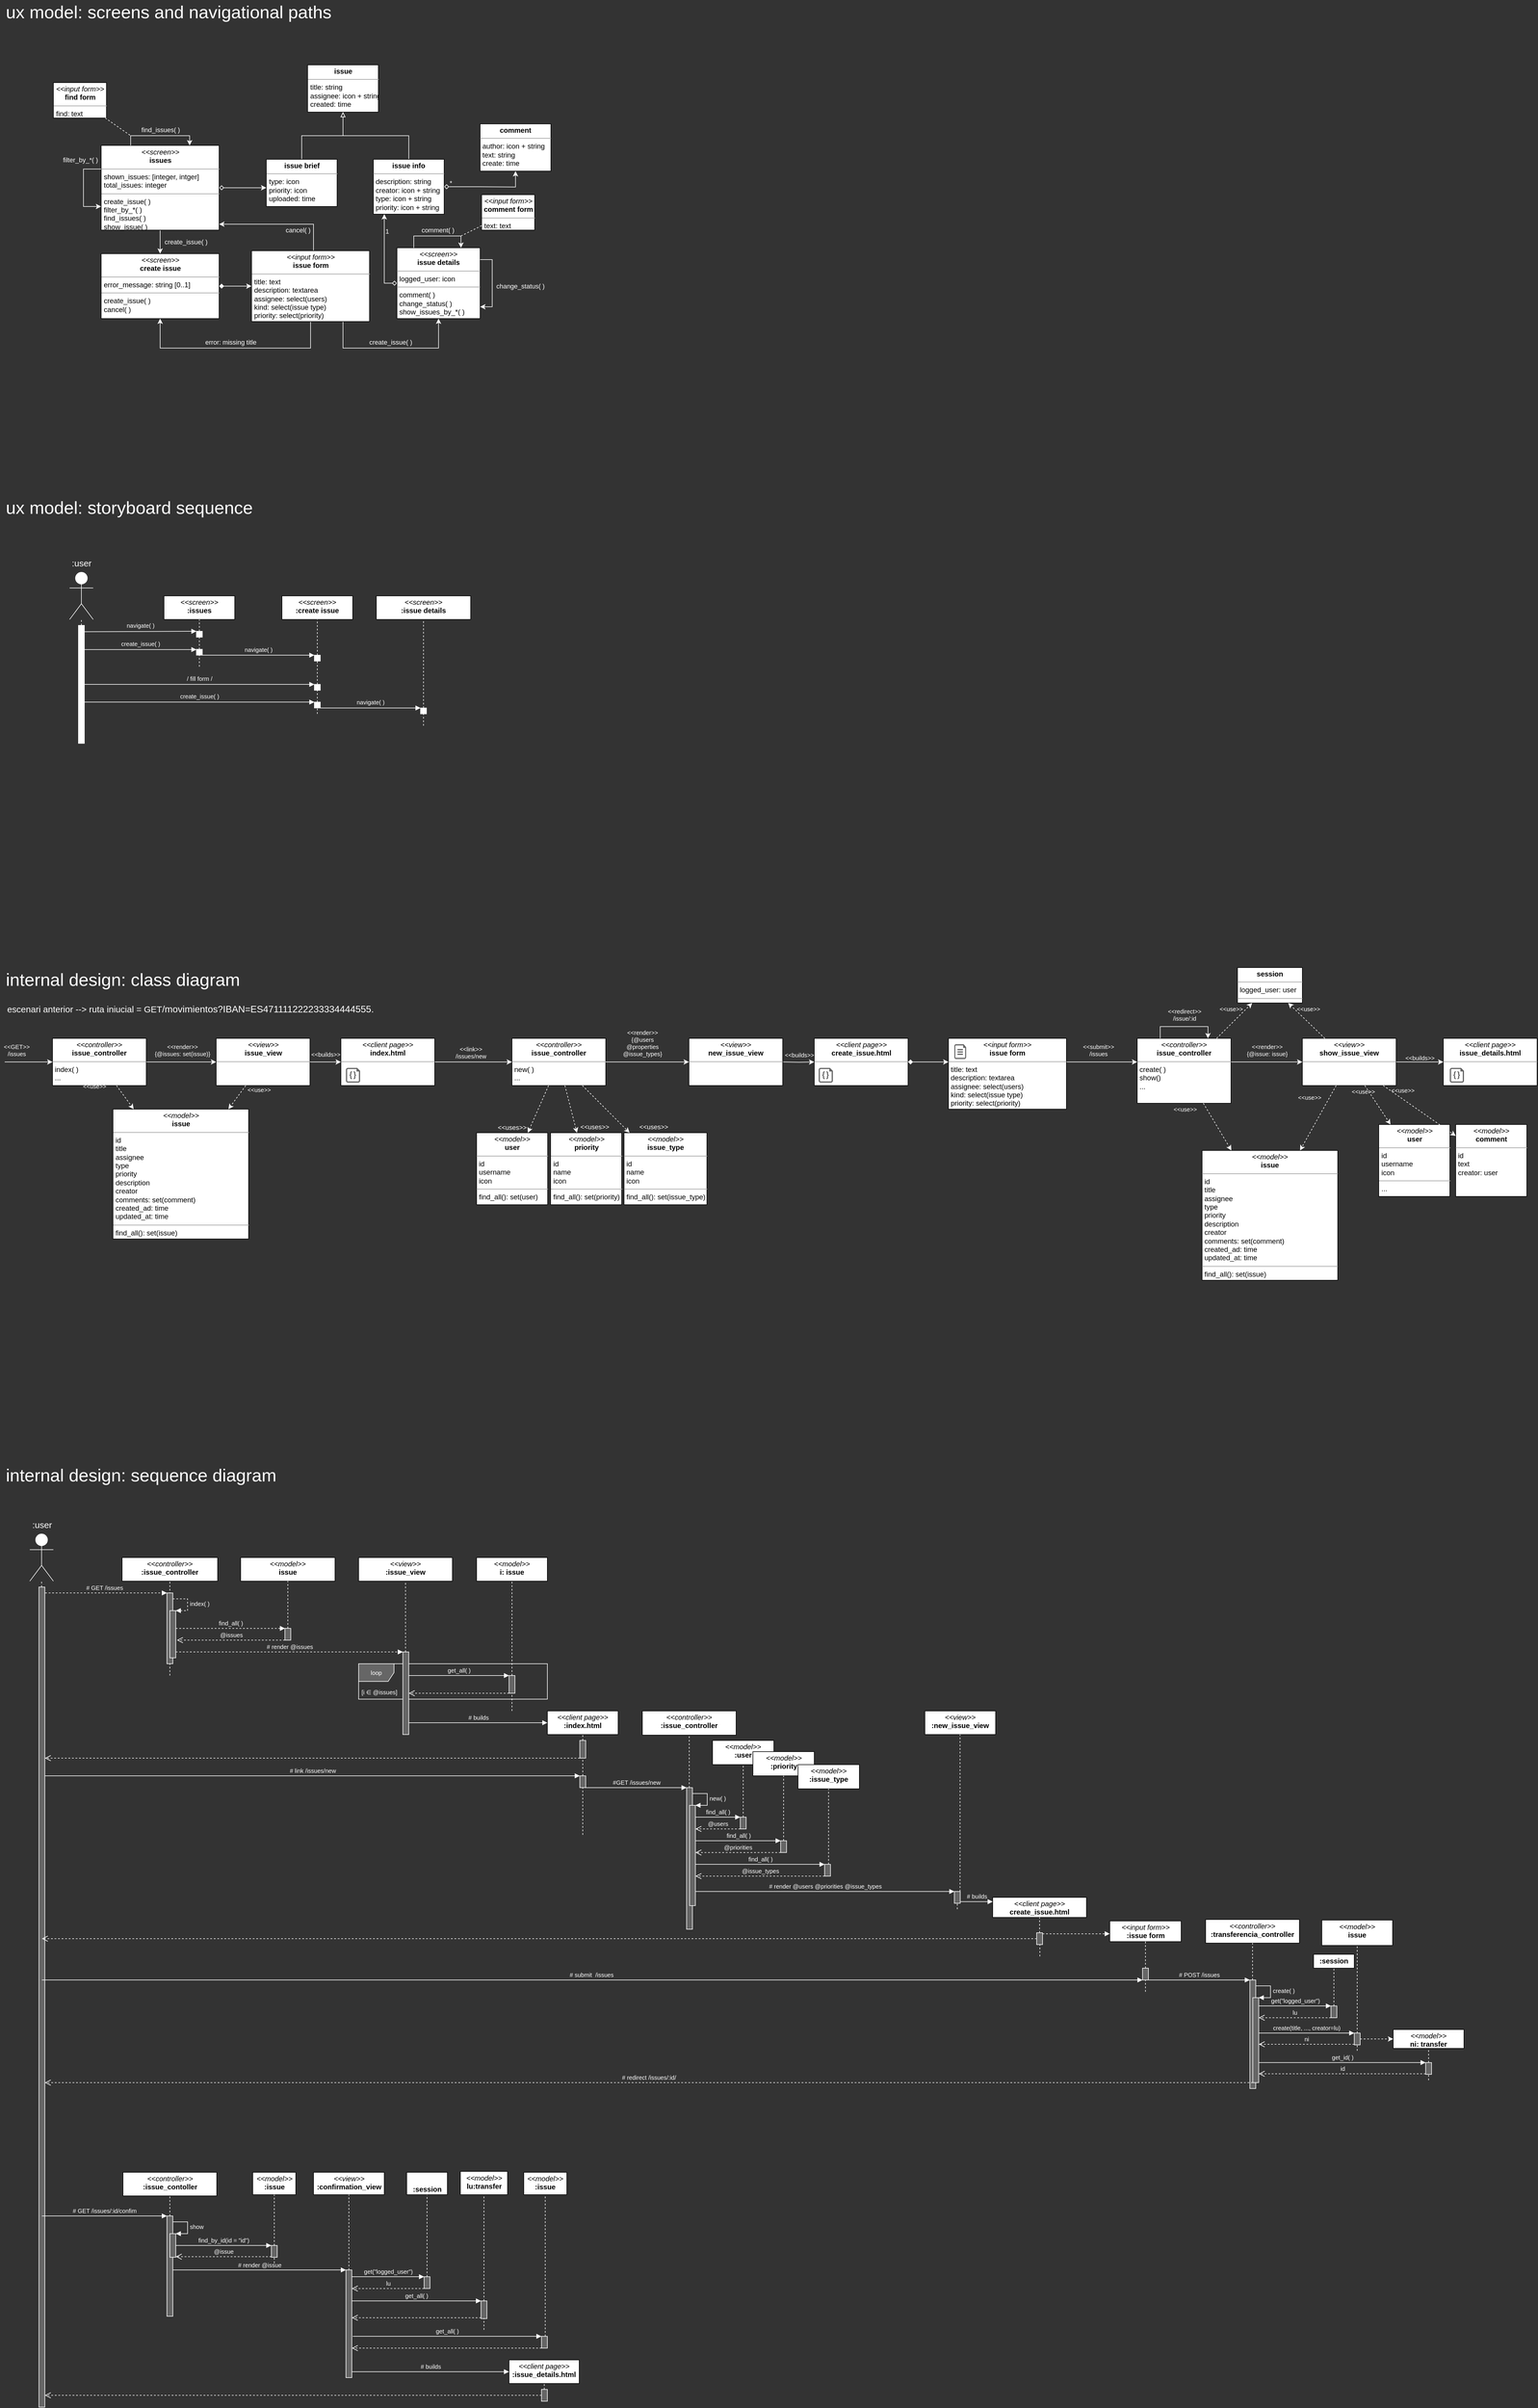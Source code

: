<mxfile version="12.9.14" type="google"><diagram id="p_Bl7oB7GDyuIpua9rZd" name="Page-1"><mxGraphModel dx="2377" dy="1362" grid="1" gridSize="10" guides="1" tooltips="1" connect="1" arrows="1" fold="1" page="1" pageScale="1" pageWidth="1169" pageHeight="827" background="#333333" math="0" shadow="0"><root><mxCell id="0"/><mxCell id="1" parent="0"/><mxCell id="YM3ev77WXoDNSK74P9PH-282" value="loop" style="shape=umlFrame;whiteSpace=wrap;html=1;labelBackgroundColor=none;strokeColor=#FFFFFF;fillColor=#666666;fontSize=10;fontColor=#FFFFFF;width=60;height=30;" parent="1" vertex="1"><mxGeometry x="640" y="2860" width="320" height="60" as="geometry"/></mxCell><mxCell id="YM3ev77WXoDNSK74P9PH-12" style="edgeStyle=orthogonalEdgeStyle;rounded=0;orthogonalLoop=1;jettySize=auto;html=1;startArrow=diamond;startFill=0;endArrow=classic;endFill=1;strokeColor=#FFFFFF;" parent="1" source="g7jirgWQNSdP8SxnQn49-6" target="g7jirgWQNSdP8SxnQn49-1" edge="1"><mxGeometry relative="1" as="geometry"><mxPoint x="142" y="220" as="sourcePoint"/><Array as="points"><mxPoint x="223.5" y="350"/><mxPoint x="223.5" y="350"/></Array></mxGeometry></mxCell><mxCell id="YM3ev77WXoDNSK74P9PH-11" style="edgeStyle=orthogonalEdgeStyle;rounded=0;orthogonalLoop=1;jettySize=auto;html=1;strokeColor=#FFFFFF;endArrow=classic;endFill=1;startArrow=diamond;startFill=0;" parent="1" source="g7jirgWQNSdP8SxnQn49-2" target="YM3ev77WXoDNSK74P9PH-10" edge="1"><mxGeometry relative="1" as="geometry"><mxPoint x="-214" y="267" as="sourcePoint"/><Array as="points"><mxPoint x="846" y="357"/><mxPoint x="846" y="357"/></Array></mxGeometry></mxCell><mxCell id="YM3ev77WXoDNSK74P9PH-39" value="*" style="text;html=1;resizable=0;points=[];align=center;verticalAlign=middle;labelBackgroundColor=none;fontColor=#FFFFFF;" parent="YM3ev77WXoDNSK74P9PH-11" vertex="1" connectable="0"><mxGeometry x="0.283" y="-1" relative="1" as="geometry"><mxPoint x="-182.5" y="-7.81" as="offset"/></mxGeometry></mxCell><mxCell id="g7jirgWQNSdP8SxnQn49-5" value="*" style="edgeLabel;html=1;align=center;verticalAlign=middle;resizable=0;points=[];labelBackgroundColor=none;fontColor=#FFFFFF;" vertex="1" connectable="0" parent="YM3ev77WXoDNSK74P9PH-11"><mxGeometry x="-0.176" y="-40" relative="1" as="geometry"><mxPoint x="-49.67" y="-46.5" as="offset"/></mxGeometry></mxCell><mxCell id="YM3ev77WXoDNSK74P9PH-9" value="&lt;p style=&quot;margin: 0px ; margin-top: 4px ; text-align: center&quot;&gt;&lt;b&gt;issue&lt;/b&gt;&lt;/p&gt;&lt;hr size=&quot;1&quot;&gt;&lt;p style=&quot;margin: 0px ; margin-left: 4px&quot;&gt;title: string&lt;/p&gt;&lt;p style=&quot;margin: 0px ; margin-left: 4px&quot;&gt;assignee: icon + string&lt;br&gt;&lt;/p&gt;&lt;p style=&quot;margin: 0px ; margin-left: 4px&quot;&gt;created: time&lt;/p&gt;&lt;p style=&quot;margin: 0px ; margin-left: 4px&quot;&gt;&lt;br&gt;&lt;/p&gt;" style="verticalAlign=top;align=left;overflow=fill;fontSize=12;fontFamily=Helvetica;html=1;" parent="1" vertex="1"><mxGeometry x="553.5" y="150" width="120" height="80" as="geometry"/></mxCell><mxCell id="YM3ev77WXoDNSK74P9PH-10" value="&lt;p style=&quot;margin: 0px ; margin-top: 4px ; text-align: center&quot;&gt;&lt;b&gt;comment&lt;/b&gt;&lt;/p&gt;&lt;hr size=&quot;1&quot;&gt;&lt;p style=&quot;margin: 0px ; margin-left: 4px&quot;&gt;author: icon + string&lt;/p&gt;&lt;p style=&quot;margin: 0px ; margin-left: 4px&quot;&gt;text: string&lt;/p&gt;&lt;p style=&quot;margin: 0px ; margin-left: 4px&quot;&gt;create: time&lt;/p&gt;" style="verticalAlign=top;align=left;overflow=fill;fontSize=12;fontFamily=Helvetica;html=1;" parent="1" vertex="1"><mxGeometry x="846" y="250" width="120" height="80" as="geometry"/></mxCell><mxCell id="YM3ev77WXoDNSK74P9PH-43" value="ux model: screens and navigational paths" style="text;html=1;resizable=0;points=[];autosize=1;align=left;verticalAlign=top;spacingTop=-4;fontColor=#FFFFFF;fontSize=30;" parent="1" vertex="1"><mxGeometry x="40" y="40" width="240" height="20" as="geometry"/></mxCell><mxCell id="YM3ev77WXoDNSK74P9PH-74" value="ux model: storyboard sequence" style="text;html=1;resizable=0;points=[];autosize=1;align=left;verticalAlign=top;spacingTop=-4;fontColor=#FFFFFF;fontSize=30;" parent="1" vertex="1"><mxGeometry x="40" y="880" width="430" height="40" as="geometry"/></mxCell><mxCell id="YM3ev77WXoDNSK74P9PH-75" value="&lt;p style=&quot;margin: 0px ; margin-top: 4px ; text-align: center&quot;&gt;&lt;i&gt;&amp;lt;&amp;lt;screen&amp;gt;&amp;gt;&lt;/i&gt;&lt;br&gt;&lt;b&gt;:issues&lt;/b&gt;&lt;/p&gt;" style="verticalAlign=top;align=left;overflow=fill;fontSize=12;fontFamily=Helvetica;html=1;" parent="1" vertex="1"><mxGeometry x="310" y="1050" width="120" height="40" as="geometry"/></mxCell><mxCell id="YM3ev77WXoDNSK74P9PH-76" value="&lt;p style=&quot;margin: 0px ; margin-top: 4px ; text-align: center&quot;&gt;&lt;i&gt;&amp;lt;&amp;lt;screen&amp;gt;&amp;gt;&lt;/i&gt;&lt;br&gt;&lt;b&gt;:create issue&lt;/b&gt;&lt;/p&gt;" style="verticalAlign=top;align=left;overflow=fill;fontSize=12;fontFamily=Helvetica;html=1;" parent="1" vertex="1"><mxGeometry x="510" y="1050" width="120" height="40" as="geometry"/></mxCell><mxCell id="YM3ev77WXoDNSK74P9PH-77" value="&lt;p style=&quot;margin: 0px ; margin-top: 4px ; text-align: center&quot;&gt;&lt;i&gt;&amp;lt;&amp;lt;screen&amp;gt;&amp;gt;&lt;/i&gt;&lt;br&gt;&lt;b&gt;:issue details&lt;/b&gt;&lt;/p&gt;&lt;p style=&quot;margin: 0px ; margin-left: 4px&quot;&gt;&lt;br&gt;&lt;/p&gt;" style="verticalAlign=top;align=left;overflow=fill;fontSize=12;fontFamily=Helvetica;html=1;" parent="1" vertex="1"><mxGeometry x="670" y="1050" width="160" height="40" as="geometry"/></mxCell><mxCell id="YM3ev77WXoDNSK74P9PH-78" value="&lt;font style=&quot;font-size: 15px&quot;&gt;:user&lt;/font&gt;" style="shape=umlActor;verticalLabelPosition=top;labelBackgroundColor=none;verticalAlign=bottom;html=1;fontSize=30;fontColor=#FFFFFF;strokeColor=#FFFFFF;align=center;labelPosition=center;" parent="1" vertex="1"><mxGeometry x="150" y="1010" width="40" height="80" as="geometry"/></mxCell><mxCell id="YM3ev77WXoDNSK74P9PH-87" value="" style="endArrow=none;dashed=1;html=1;labelBackgroundColor=none;strokeColor=#FFFFFF;fontSize=30;fontColor=#FFFFFF;" parent="1" source="YM3ev77WXoDNSK74P9PH-88" target="YM3ev77WXoDNSK74P9PH-78" edge="1"><mxGeometry width="50" height="50" relative="1" as="geometry"><mxPoint x="170" y="1411.143" as="sourcePoint"/><mxPoint x="220" y="1130" as="targetPoint"/></mxGeometry></mxCell><mxCell id="YM3ev77WXoDNSK74P9PH-88" value="" style="rounded=0;whiteSpace=wrap;html=1;labelBackgroundColor=none;strokeColor=#FFFFFF;fontSize=30;fontColor=#FFFFFF;" parent="1" vertex="1"><mxGeometry x="165" y="1100" width="10" height="200" as="geometry"/></mxCell><mxCell id="YM3ev77WXoDNSK74P9PH-90" value="" style="endArrow=none;dashed=1;html=1;labelBackgroundColor=none;strokeColor=#FFFFFF;fontSize=30;fontColor=#FFFFFF;" parent="1" source="YM3ev77WXoDNSK74P9PH-95" target="YM3ev77WXoDNSK74P9PH-75" edge="1"><mxGeometry width="50" height="50" relative="1" as="geometry"><mxPoint x="370" y="1410" as="sourcePoint"/><mxPoint x="380" y="1140" as="targetPoint"/></mxGeometry></mxCell><mxCell id="YM3ev77WXoDNSK74P9PH-96" value="&lt;font style=&quot;font-size: 10px&quot;&gt;navigate( )&lt;/font&gt;" style="html=1;verticalAlign=bottom;endArrow=block;entryX=0;entryY=0;labelBackgroundColor=none;strokeColor=#FFFFFF;fontSize=15;fontColor=#FFFFFF;exitX=1.02;exitY=0.054;exitDx=0;exitDy=0;exitPerimeter=0;" parent="1" source="YM3ev77WXoDNSK74P9PH-88" target="YM3ev77WXoDNSK74P9PH-95" edge="1"><mxGeometry relative="1" as="geometry"><mxPoint x="190" y="1115" as="sourcePoint"/></mxGeometry></mxCell><mxCell id="YM3ev77WXoDNSK74P9PH-95" value="" style="html=1;points=[];perimeter=orthogonalPerimeter;labelBackgroundColor=none;strokeColor=#FFFFFF;fontSize=15;fontColor=#FFFFFF;" parent="1" vertex="1"><mxGeometry x="365" y="1110" width="10" height="10" as="geometry"/></mxCell><mxCell id="YM3ev77WXoDNSK74P9PH-98" value="" style="endArrow=none;dashed=1;html=1;labelBackgroundColor=none;strokeColor=#FFFFFF;fontSize=30;fontColor=#FFFFFF;" parent="1" source="YM3ev77WXoDNSK74P9PH-100" target="YM3ev77WXoDNSK74P9PH-95" edge="1"><mxGeometry width="50" height="50" relative="1" as="geometry"><mxPoint x="370" y="1410" as="sourcePoint"/><mxPoint x="370" y="1090" as="targetPoint"/></mxGeometry></mxCell><mxCell id="YM3ev77WXoDNSK74P9PH-100" value="" style="html=1;points=[];perimeter=orthogonalPerimeter;labelBackgroundColor=none;strokeColor=#FFFFFF;fontSize=15;fontColor=#FFFFFF;" parent="1" vertex="1"><mxGeometry x="365" y="1140.5" width="10" height="10" as="geometry"/></mxCell><mxCell id="YM3ev77WXoDNSK74P9PH-101" value="" style="endArrow=none;dashed=1;html=1;labelBackgroundColor=none;strokeColor=#FFFFFF;fontSize=30;fontColor=#FFFFFF;" parent="1" target="YM3ev77WXoDNSK74P9PH-100" edge="1"><mxGeometry width="50" height="50" relative="1" as="geometry"><mxPoint x="370" y="1170" as="sourcePoint"/><mxPoint x="370" y="1120" as="targetPoint"/></mxGeometry></mxCell><mxCell id="YM3ev77WXoDNSK74P9PH-102" value="&lt;font style=&quot;font-size: 10px&quot;&gt;create_issue( )&lt;/font&gt;" style="html=1;verticalAlign=bottom;endArrow=block;labelBackgroundColor=none;strokeColor=#FFFFFF;fontSize=15;fontColor=#FFFFFF;" parent="1" target="YM3ev77WXoDNSK74P9PH-100" edge="1"><mxGeometry relative="1" as="geometry"><mxPoint x="175" y="1141" as="sourcePoint"/><mxPoint x="365" y="1140" as="targetPoint"/></mxGeometry></mxCell><mxCell id="YM3ev77WXoDNSK74P9PH-104" value="&lt;font style=&quot;font-size: 10px&quot;&gt;navigate( )&lt;/font&gt;" style="html=1;verticalAlign=bottom;endArrow=block;labelBackgroundColor=none;strokeColor=#FFFFFF;fontSize=15;fontColor=#FFFFFF;" parent="1" source="YM3ev77WXoDNSK74P9PH-100" target="YM3ev77WXoDNSK74P9PH-103" edge="1"><mxGeometry relative="1" as="geometry"><mxPoint x="375" y="1150.7" as="sourcePoint"/><mxPoint x="565" y="1150.5" as="targetPoint"/></mxGeometry></mxCell><mxCell id="YM3ev77WXoDNSK74P9PH-105" value="" style="endArrow=none;dashed=1;html=1;labelBackgroundColor=none;strokeColor=#FFFFFF;fontSize=30;fontColor=#FFFFFF;" parent="1" source="YM3ev77WXoDNSK74P9PH-103" target="YM3ev77WXoDNSK74P9PH-76" edge="1"><mxGeometry width="50" height="50" relative="1" as="geometry"><mxPoint x="570" y="1260" as="sourcePoint"/><mxPoint x="380" y="1100" as="targetPoint"/></mxGeometry></mxCell><mxCell id="YM3ev77WXoDNSK74P9PH-103" value="" style="html=1;points=[];perimeter=orthogonalPerimeter;labelBackgroundColor=none;strokeColor=#FFFFFF;fontSize=15;fontColor=#FFFFFF;" parent="1" vertex="1"><mxGeometry x="565" y="1150.5" width="10" height="10" as="geometry"/></mxCell><mxCell id="YM3ev77WXoDNSK74P9PH-106" value="" style="endArrow=none;dashed=1;html=1;labelBackgroundColor=none;strokeColor=#FFFFFF;fontSize=30;fontColor=#FFFFFF;" parent="1" source="YM3ev77WXoDNSK74P9PH-107" target="YM3ev77WXoDNSK74P9PH-103" edge="1"><mxGeometry width="50" height="50" relative="1" as="geometry"><mxPoint x="570" y="1250" as="sourcePoint"/><mxPoint x="570" y="1090" as="targetPoint"/></mxGeometry></mxCell><mxCell id="YM3ev77WXoDNSK74P9PH-107" value="" style="html=1;points=[];perimeter=orthogonalPerimeter;labelBackgroundColor=none;strokeColor=#FFFFFF;fontSize=15;fontColor=#FFFFFF;" parent="1" vertex="1"><mxGeometry x="565" y="1200" width="10" height="10" as="geometry"/></mxCell><mxCell id="YM3ev77WXoDNSK74P9PH-108" value="" style="endArrow=none;dashed=1;html=1;labelBackgroundColor=none;strokeColor=#FFFFFF;fontSize=30;fontColor=#FFFFFF;" parent="1" source="YM3ev77WXoDNSK74P9PH-110" target="YM3ev77WXoDNSK74P9PH-107" edge="1"><mxGeometry width="50" height="50" relative="1" as="geometry"><mxPoint x="570" y="1250" as="sourcePoint"/><mxPoint x="570" y="1160.5" as="targetPoint"/></mxGeometry></mxCell><mxCell id="YM3ev77WXoDNSK74P9PH-109" value="&lt;font style=&quot;font-size: 10px&quot;&gt;/ fill form /&lt;/font&gt;" style="html=1;verticalAlign=bottom;endArrow=block;labelBackgroundColor=none;strokeColor=#FFFFFF;fontSize=15;fontColor=#FFFFFF;" parent="1" target="YM3ev77WXoDNSK74P9PH-107" edge="1"><mxGeometry relative="1" as="geometry"><mxPoint x="175" y="1200" as="sourcePoint"/><mxPoint x="528.5" y="1199.5" as="targetPoint"/></mxGeometry></mxCell><mxCell id="YM3ev77WXoDNSK74P9PH-110" value="" style="html=1;points=[];perimeter=orthogonalPerimeter;labelBackgroundColor=none;strokeColor=#FFFFFF;fontSize=15;fontColor=#FFFFFF;" parent="1" vertex="1"><mxGeometry x="565" y="1230" width="10" height="10" as="geometry"/></mxCell><mxCell id="YM3ev77WXoDNSK74P9PH-111" value="" style="endArrow=none;dashed=1;html=1;labelBackgroundColor=none;strokeColor=#FFFFFF;fontSize=30;fontColor=#FFFFFF;" parent="1" target="YM3ev77WXoDNSK74P9PH-110" edge="1"><mxGeometry width="50" height="50" relative="1" as="geometry"><mxPoint x="570" y="1250" as="sourcePoint"/><mxPoint x="570" y="1210" as="targetPoint"/></mxGeometry></mxCell><mxCell id="YM3ev77WXoDNSK74P9PH-112" value="&lt;font style=&quot;font-size: 10px&quot;&gt;create_issue( )&lt;/font&gt;" style="html=1;verticalAlign=bottom;endArrow=block;labelBackgroundColor=none;strokeColor=#FFFFFF;fontSize=15;fontColor=#FFFFFF;" parent="1" target="YM3ev77WXoDNSK74P9PH-110" edge="1"><mxGeometry relative="1" as="geometry"><mxPoint x="175" y="1230" as="sourcePoint"/><mxPoint x="565" y="1229.63" as="targetPoint"/></mxGeometry></mxCell><mxCell id="YM3ev77WXoDNSK74P9PH-113" value="" style="endArrow=none;dashed=1;html=1;labelBackgroundColor=none;strokeColor=#FFFFFF;fontSize=30;fontColor=#FFFFFF;" parent="1" source="YM3ev77WXoDNSK74P9PH-114" target="YM3ev77WXoDNSK74P9PH-77" edge="1"><mxGeometry width="50" height="50" relative="1" as="geometry"><mxPoint x="750" y="1290" as="sourcePoint"/><mxPoint x="730" y="1100" as="targetPoint"/></mxGeometry></mxCell><mxCell id="YM3ev77WXoDNSK74P9PH-114" value="" style="html=1;points=[];perimeter=orthogonalPerimeter;labelBackgroundColor=none;strokeColor=#FFFFFF;fontSize=15;fontColor=#FFFFFF;" parent="1" vertex="1"><mxGeometry x="745" y="1240" width="10" height="10" as="geometry"/></mxCell><mxCell id="YM3ev77WXoDNSK74P9PH-115" value="" style="endArrow=none;dashed=1;html=1;labelBackgroundColor=none;strokeColor=#FFFFFF;fontSize=30;fontColor=#FFFFFF;" parent="1" target="YM3ev77WXoDNSK74P9PH-114" edge="1"><mxGeometry width="50" height="50" relative="1" as="geometry"><mxPoint x="750" y="1270" as="sourcePoint"/><mxPoint x="750" y="1090" as="targetPoint"/></mxGeometry></mxCell><mxCell id="YM3ev77WXoDNSK74P9PH-116" value="&lt;font style=&quot;font-size: 10px&quot;&gt;navigate( )&lt;/font&gt;" style="html=1;verticalAlign=bottom;endArrow=block;labelBackgroundColor=none;strokeColor=#FFFFFF;fontSize=15;fontColor=#FFFFFF;" parent="1" source="YM3ev77WXoDNSK74P9PH-110" target="YM3ev77WXoDNSK74P9PH-114" edge="1"><mxGeometry relative="1" as="geometry"><mxPoint x="560" y="1260" as="sourcePoint"/><mxPoint x="750" y="1260" as="targetPoint"/></mxGeometry></mxCell><mxCell id="YM3ev77WXoDNSK74P9PH-124" value="internal design: class diagram" style="text;html=1;resizable=0;points=[];autosize=1;align=left;verticalAlign=top;spacingTop=-4;fontColor=#FFFFFF;fontSize=30;" parent="1" vertex="1"><mxGeometry x="40" y="1680" width="410" height="40" as="geometry"/></mxCell><mxCell id="YM3ev77WXoDNSK74P9PH-125" value="&amp;nbsp;" style="text;html=1;resizable=0;points=[];autosize=1;align=left;verticalAlign=top;spacingTop=-4;fontSize=15;fontColor=#FFFFFF;labelBackgroundColor=none;" parent="1" vertex="1"><mxGeometry x="371" y="1800" width="20" height="20" as="geometry"/></mxCell><mxCell id="YM3ev77WXoDNSK74P9PH-127" value="&lt;span style=&quot;text-align: left ; white-space: nowrap&quot;&gt;escenari anterior --&amp;gt; ruta iniucial = GET&lt;/span&gt;&lt;span style=&quot;text-align: left ; font-size: medium ; white-space: pre-wrap&quot;&gt;/movimientos?IBAN=ES471111222233334444555.&lt;/span&gt;" style="text;html=1;strokeColor=none;fillColor=none;align=center;verticalAlign=middle;whiteSpace=wrap;rounded=0;labelBackgroundColor=none;fontSize=15;fontColor=#FFFFFF;" parent="1" vertex="1"><mxGeometry x="40" y="1740" width="630" height="20" as="geometry"/></mxCell><mxCell id="YM3ev77WXoDNSK74P9PH-133" style="edgeStyle=orthogonalEdgeStyle;rounded=0;orthogonalLoop=1;jettySize=auto;html=1;labelBackgroundColor=none;startArrow=none;startFill=0;endArrow=classic;endFill=1;strokeColor=#FFFFFF;fontSize=10;fontColor=#FFFFFF;" parent="1" source="YM3ev77WXoDNSK74P9PH-129" target="YM3ev77WXoDNSK74P9PH-132" edge="1"><mxGeometry relative="1" as="geometry"/></mxCell><mxCell id="YM3ev77WXoDNSK74P9PH-134" value="&amp;lt;&amp;lt;render&amp;gt;&amp;gt;&lt;br&gt;{@issues: set(issue)}" style="text;html=1;resizable=0;points=[];align=center;verticalAlign=middle;labelBackgroundColor=none;fontSize=10;fontColor=#FFFFFF;" parent="YM3ev77WXoDNSK74P9PH-133" vertex="1" connectable="0"><mxGeometry x="-0.064" y="-2" relative="1" as="geometry"><mxPoint x="5" y="-22" as="offset"/></mxGeometry></mxCell><mxCell id="YM3ev77WXoDNSK74P9PH-129" value="&lt;p style=&quot;margin: 0px ; margin-top: 4px ; text-align: center&quot;&gt;&lt;i&gt;&amp;lt;&amp;lt;controller&amp;gt;&amp;gt;&lt;/i&gt;&lt;br&gt;&lt;b&gt;issue_controller&lt;/b&gt;&lt;/p&gt;&lt;hr size=&quot;1&quot;&gt;&lt;p style=&quot;margin: 0px ; margin-left: 4px&quot;&gt;index( )&lt;br&gt;&lt;/p&gt;&lt;p style=&quot;margin: 0px ; margin-left: 4px&quot;&gt;...&lt;/p&gt;" style="verticalAlign=top;align=left;overflow=fill;fontSize=12;fontFamily=Helvetica;html=1;" parent="1" vertex="1"><mxGeometry x="121" y="1800" width="159" height="80" as="geometry"/></mxCell><mxCell id="YM3ev77WXoDNSK74P9PH-130" value="" style="endArrow=classic;html=1;labelBackgroundColor=none;strokeColor=#FFFFFF;fontSize=15;fontColor=#FFFFFF;" parent="1" target="YM3ev77WXoDNSK74P9PH-129" edge="1"><mxGeometry width="50" height="50" relative="1" as="geometry"><mxPoint x="40" y="1840" as="sourcePoint"/><mxPoint x="130" y="1810" as="targetPoint"/></mxGeometry></mxCell><mxCell id="YM3ev77WXoDNSK74P9PH-131" value="&amp;lt;&amp;lt;GET&amp;gt;&amp;gt; &lt;br style=&quot;font-size: 10px&quot;&gt;/issues" style="text;html=1;resizable=0;points=[];align=center;verticalAlign=middle;labelBackgroundColor=none;fontSize=10;fontColor=#FFFFFF;" parent="YM3ev77WXoDNSK74P9PH-130" vertex="1" connectable="0"><mxGeometry x="-0.001" y="3" relative="1" as="geometry"><mxPoint x="-20.5" y="-17" as="offset"/></mxGeometry></mxCell><mxCell id="YM3ev77WXoDNSK74P9PH-136" style="edgeStyle=orthogonalEdgeStyle;rounded=0;orthogonalLoop=1;jettySize=auto;html=1;labelBackgroundColor=none;startArrow=none;startFill=0;endArrow=classic;endFill=1;strokeColor=#FFFFFF;fontSize=10;fontColor=#FFFFFF;" parent="1" source="YM3ev77WXoDNSK74P9PH-132" target="YM3ev77WXoDNSK74P9PH-135" edge="1"><mxGeometry relative="1" as="geometry"/></mxCell><mxCell id="YM3ev77WXoDNSK74P9PH-137" value="&amp;lt;&amp;lt;builds&amp;gt;&amp;gt;" style="text;html=1;resizable=0;points=[];align=center;verticalAlign=middle;labelBackgroundColor=none;fontSize=10;fontColor=#FFFFFF;" parent="YM3ev77WXoDNSK74P9PH-136" vertex="1" connectable="0"><mxGeometry x="-0.046" y="-2" relative="1" as="geometry"><mxPoint x="1.5" y="-15" as="offset"/></mxGeometry></mxCell><mxCell id="YM3ev77WXoDNSK74P9PH-132" value="&lt;p style=&quot;margin: 0px ; margin-top: 4px ; text-align: center&quot;&gt;&lt;i&gt;&amp;lt;&amp;lt;view&amp;gt;&amp;gt;&lt;/i&gt;&lt;br&gt;&lt;b&gt;issue_view&lt;/b&gt;&lt;/p&gt;&lt;hr size=&quot;1&quot;&gt;&lt;p style=&quot;margin: 0px ; margin-left: 4px&quot;&gt;&lt;br&gt;&lt;/p&gt;" style="verticalAlign=top;align=left;overflow=fill;fontSize=12;fontFamily=Helvetica;html=1;" parent="1" vertex="1"><mxGeometry x="398.5" y="1800" width="159" height="80" as="geometry"/></mxCell><mxCell id="YM3ev77WXoDNSK74P9PH-144" style="edgeStyle=orthogonalEdgeStyle;rounded=0;orthogonalLoop=1;jettySize=auto;html=1;labelBackgroundColor=none;startArrow=none;startFill=0;endArrow=classic;endFill=1;strokeColor=#FFFFFF;fontSize=10;fontColor=#FFFFFF;" parent="1" source="YM3ev77WXoDNSK74P9PH-135" target="YM3ev77WXoDNSK74P9PH-146" edge="1"><mxGeometry relative="1" as="geometry"><mxPoint x="900" y="1840" as="targetPoint"/></mxGeometry></mxCell><mxCell id="YM3ev77WXoDNSK74P9PH-145" value="&amp;lt;&amp;lt;link&amp;gt;&amp;gt;&lt;br&gt;/issues/new" style="text;html=1;resizable=0;points=[];align=center;verticalAlign=middle;labelBackgroundColor=none;fontSize=10;fontColor=#FFFFFF;" parent="YM3ev77WXoDNSK74P9PH-144" vertex="1" connectable="0"><mxGeometry x="-0.222" y="-1" relative="1" as="geometry"><mxPoint x="10" y="-17" as="offset"/></mxGeometry></mxCell><mxCell id="YM3ev77WXoDNSK74P9PH-135" value="&lt;p style=&quot;margin: 0px ; margin-top: 4px ; text-align: center&quot;&gt;&lt;i&gt;&amp;lt;&amp;lt;client page&amp;gt;&amp;gt;&lt;/i&gt;&lt;br&gt;&lt;b&gt;index.html&lt;/b&gt;&lt;/p&gt;&lt;hr size=&quot;1&quot;&gt;&lt;p style=&quot;margin: 0px ; margin-left: 4px&quot;&gt;&lt;br&gt;&lt;/p&gt;" style="verticalAlign=top;align=left;overflow=fill;fontSize=12;fontFamily=Helvetica;html=1;" parent="1" vertex="1"><mxGeometry x="610" y="1800" width="159" height="80" as="geometry"/></mxCell><mxCell id="YM3ev77WXoDNSK74P9PH-138" value="" style="verticalLabelPosition=bottom;html=1;verticalAlign=top;align=center;strokeColor=none;fillColor=#666666;shape=mxgraph.azure.code_file;pointerEvents=1;labelBackgroundColor=none;fontSize=10;fontColor=#FFFFFF;" parent="1" vertex="1"><mxGeometry x="618.5" y="1850" width="24" height="25" as="geometry"/></mxCell><mxCell id="YM3ev77WXoDNSK74P9PH-139" value="&lt;p style=&quot;margin: 0px ; margin-top: 4px ; text-align: center&quot;&gt;&lt;i&gt;&amp;lt;&amp;lt;model&amp;gt;&amp;gt;&lt;/i&gt;&lt;br&gt;&lt;b&gt;issue&lt;/b&gt;&lt;/p&gt;&lt;hr size=&quot;1&quot;&gt;&lt;p style=&quot;margin: 0px ; margin-left: 4px&quot;&gt;&lt;span&gt;id&lt;/span&gt;&lt;/p&gt;&lt;p style=&quot;margin: 0px ; margin-left: 4px&quot;&gt;title&lt;/p&gt;&lt;p style=&quot;margin: 0px ; margin-left: 4px&quot;&gt;assignee&lt;/p&gt;&lt;p style=&quot;margin: 0px ; margin-left: 4px&quot;&gt;type&lt;/p&gt;&lt;p style=&quot;margin: 0px ; margin-left: 4px&quot;&gt;priority&lt;/p&gt;&lt;p style=&quot;margin: 0px ; margin-left: 4px&quot;&gt;description&lt;/p&gt;&lt;p style=&quot;margin: 0px ; margin-left: 4px&quot;&gt;creator&lt;/p&gt;&lt;p style=&quot;margin: 0px ; margin-left: 4px&quot;&gt;comments: set(comment)&lt;/p&gt;&lt;p style=&quot;margin: 0px ; margin-left: 4px&quot;&gt;created_ad: time&lt;/p&gt;&lt;p style=&quot;margin: 0px ; margin-left: 4px&quot;&gt;updated_at: time&lt;/p&gt;&lt;hr size=&quot;1&quot;&gt;&lt;p style=&quot;margin: 0px ; margin-left: 4px&quot;&gt;find_all(): set(issue)&lt;br&gt;&lt;/p&gt;" style="verticalAlign=top;align=left;overflow=fill;fontSize=12;fontFamily=Helvetica;html=1;" parent="1" vertex="1"><mxGeometry x="223.5" y="1920" width="230" height="220" as="geometry"/></mxCell><mxCell id="YM3ev77WXoDNSK74P9PH-140" value="" style="endArrow=classic;html=1;labelBackgroundColor=none;strokeColor=#FFFFFF;fontSize=10;fontColor=#FFFFFF;dashed=1;" parent="1" source="YM3ev77WXoDNSK74P9PH-129" target="YM3ev77WXoDNSK74P9PH-139" edge="1"><mxGeometry width="50" height="50" relative="1" as="geometry"><mxPoint x="280" y="1990" as="sourcePoint"/><mxPoint x="330" y="1940" as="targetPoint"/></mxGeometry></mxCell><mxCell id="YM3ev77WXoDNSK74P9PH-142" value="&amp;lt;&amp;lt;use&amp;gt;&amp;gt;" style="text;html=1;resizable=0;points=[];align=center;verticalAlign=middle;labelBackgroundColor=none;fontSize=10;fontColor=#FFFFFF;" parent="YM3ev77WXoDNSK74P9PH-140" vertex="1" connectable="0"><mxGeometry x="-0.036" y="2" relative="1" as="geometry"><mxPoint x="-53.5" y="-17.5" as="offset"/></mxGeometry></mxCell><mxCell id="YM3ev77WXoDNSK74P9PH-141" value="" style="endArrow=classic;html=1;labelBackgroundColor=none;strokeColor=#FFFFFF;fontSize=10;fontColor=#FFFFFF;dashed=1;" parent="1" source="YM3ev77WXoDNSK74P9PH-132" target="YM3ev77WXoDNSK74P9PH-139" edge="1"><mxGeometry width="50" height="50" relative="1" as="geometry"><mxPoint x="246.1" y="1890" as="sourcePoint"/><mxPoint x="299.5" y="1950" as="targetPoint"/></mxGeometry></mxCell><mxCell id="YM3ev77WXoDNSK74P9PH-143" value="&amp;lt;&amp;lt;use&amp;gt;&amp;gt;" style="text;html=1;resizable=0;points=[];align=center;verticalAlign=middle;labelBackgroundColor=none;fontSize=10;fontColor=#FFFFFF;" parent="YM3ev77WXoDNSK74P9PH-141" vertex="1" connectable="0"><mxGeometry x="-0.733" y="1" relative="1" as="geometry"><mxPoint x="25.5" y="1" as="offset"/></mxGeometry></mxCell><mxCell id="YM3ev77WXoDNSK74P9PH-146" value="&lt;p style=&quot;margin: 0px ; margin-top: 4px ; text-align: center&quot;&gt;&lt;i&gt;&amp;lt;&amp;lt;controller&amp;gt;&amp;gt;&lt;/i&gt;&lt;br&gt;&lt;b&gt;issue_controller&lt;/b&gt;&lt;/p&gt;&lt;hr size=&quot;1&quot;&gt;&lt;p style=&quot;margin: 0px ; margin-left: 4px&quot;&gt;new( )&lt;br&gt;&lt;/p&gt;&lt;p style=&quot;margin: 0px ; margin-left: 4px&quot;&gt;...&lt;/p&gt;" style="verticalAlign=top;align=left;overflow=fill;fontSize=12;fontFamily=Helvetica;html=1;" parent="1" vertex="1"><mxGeometry x="900" y="1800" width="159" height="80" as="geometry"/></mxCell><mxCell id="YM3ev77WXoDNSK74P9PH-155" value="&lt;p style=&quot;margin: 0px ; margin-top: 4px ; text-align: center&quot;&gt;&lt;i&gt;&amp;lt;&amp;lt;view&amp;gt;&amp;gt;&lt;/i&gt;&lt;br&gt;&lt;b&gt;new_issue_view&lt;/b&gt;&lt;/p&gt;&lt;hr size=&quot;1&quot;&gt;&lt;p style=&quot;margin: 0px ; margin-left: 4px&quot;&gt;&lt;br&gt;&lt;/p&gt;" style="verticalAlign=top;align=left;overflow=fill;fontSize=12;fontFamily=Helvetica;html=1;" parent="1" vertex="1"><mxGeometry x="1200" y="1800" width="159" height="80" as="geometry"/></mxCell><mxCell id="YM3ev77WXoDNSK74P9PH-156" style="edgeStyle=orthogonalEdgeStyle;rounded=0;orthogonalLoop=1;jettySize=auto;html=1;labelBackgroundColor=none;startArrow=none;startFill=0;endArrow=classic;endFill=1;strokeColor=#FFFFFF;fontSize=10;fontColor=#FFFFFF;" parent="1" source="YM3ev77WXoDNSK74P9PH-146" target="YM3ev77WXoDNSK74P9PH-155" edge="1"><mxGeometry relative="1" as="geometry"><mxPoint x="1059" y="1840" as="sourcePoint"/></mxGeometry></mxCell><mxCell id="YM3ev77WXoDNSK74P9PH-157" value="&amp;lt;&amp;lt;render&amp;gt;&amp;gt;&lt;br&gt;{@users&lt;br&gt;@properties&lt;br&gt;@issue_types}" style="text;html=1;resizable=0;points=[];align=center;verticalAlign=middle;labelBackgroundColor=none;fontSize=10;fontColor=#FFFFFF;" parent="YM3ev77WXoDNSK74P9PH-156" vertex="1" connectable="0"><mxGeometry x="-0.064" y="-2" relative="1" as="geometry"><mxPoint x="-4.71" y="-34.5" as="offset"/></mxGeometry></mxCell><mxCell id="YM3ev77WXoDNSK74P9PH-171" style="edgeStyle=orthogonalEdgeStyle;rounded=0;orthogonalLoop=1;jettySize=auto;html=1;labelBackgroundColor=none;startArrow=diamond;startFill=1;endArrow=classic;endFill=1;strokeColor=#FFFFFF;fontSize=10;fontColor=#FFFFFF;" parent="1" source="YM3ev77WXoDNSK74P9PH-158" edge="1"><mxGeometry relative="1" as="geometry"><Array as="points"><mxPoint x="1620" y="1840"/><mxPoint x="1620" y="1840"/></Array><mxPoint x="1640.0" y="1840.0" as="targetPoint"/></mxGeometry></mxCell><mxCell id="YM3ev77WXoDNSK74P9PH-158" value="&lt;p style=&quot;margin: 0px ; margin-top: 4px ; text-align: center&quot;&gt;&lt;i&gt;&amp;lt;&amp;lt;client page&amp;gt;&amp;gt;&lt;/i&gt;&lt;br&gt;&lt;b&gt;create_issue.html&lt;/b&gt;&lt;/p&gt;&lt;hr size=&quot;1&quot;&gt;&lt;p style=&quot;margin: 0px ; margin-left: 4px&quot;&gt;&lt;br&gt;&lt;/p&gt;" style="verticalAlign=top;align=left;overflow=fill;fontSize=12;fontFamily=Helvetica;html=1;" parent="1" vertex="1"><mxGeometry x="1412.5" y="1800" width="159" height="80" as="geometry"/></mxCell><mxCell id="YM3ev77WXoDNSK74P9PH-159" style="edgeStyle=orthogonalEdgeStyle;rounded=0;orthogonalLoop=1;jettySize=auto;html=1;labelBackgroundColor=none;startArrow=none;startFill=0;endArrow=classic;endFill=1;strokeColor=#FFFFFF;fontSize=10;fontColor=#FFFFFF;" parent="1" target="YM3ev77WXoDNSK74P9PH-158" edge="1"><mxGeometry relative="1" as="geometry"><mxPoint x="1360" y="1840" as="sourcePoint"/></mxGeometry></mxCell><mxCell id="YM3ev77WXoDNSK74P9PH-160" value="&amp;lt;&amp;lt;builds&amp;gt;&amp;gt;" style="text;html=1;resizable=0;points=[];align=center;verticalAlign=middle;labelBackgroundColor=none;fontSize=10;fontColor=#FFFFFF;" parent="YM3ev77WXoDNSK74P9PH-159" vertex="1" connectable="0"><mxGeometry x="-0.046" y="-2" relative="1" as="geometry"><mxPoint x="1.5" y="-15" as="offset"/></mxGeometry></mxCell><mxCell id="YM3ev77WXoDNSK74P9PH-161" value="" style="verticalLabelPosition=bottom;html=1;verticalAlign=top;align=center;strokeColor=none;fillColor=#666666;shape=mxgraph.azure.code_file;pointerEvents=1;labelBackgroundColor=none;fontSize=10;fontColor=#FFFFFF;" parent="1" vertex="1"><mxGeometry x="1420" y="1850" width="24" height="25" as="geometry"/></mxCell><mxCell id="YM3ev77WXoDNSK74P9PH-173" style="edgeStyle=orthogonalEdgeStyle;rounded=0;orthogonalLoop=1;jettySize=auto;html=1;labelBackgroundColor=none;startArrow=none;startFill=0;endArrow=classic;endFill=1;strokeColor=#FFFFFF;fontSize=10;fontColor=#FFFFFF;" parent="1" target="YM3ev77WXoDNSK74P9PH-175" edge="1"><mxGeometry relative="1" as="geometry"><mxPoint x="1950" y="1840" as="targetPoint"/><Array as="points"><mxPoint x="1860" y="1840"/><mxPoint x="1860" y="1840"/></Array><mxPoint x="1840.0" y="1840.0" as="sourcePoint"/></mxGeometry></mxCell><mxCell id="YM3ev77WXoDNSK74P9PH-174" value="&amp;lt;&amp;lt;submit&amp;gt;&amp;gt;&lt;br&gt;/issues" style="text;html=1;resizable=0;points=[];align=center;verticalAlign=middle;labelBackgroundColor=none;fontSize=10;fontColor=#FFFFFF;" parent="YM3ev77WXoDNSK74P9PH-173" vertex="1" connectable="0"><mxGeometry x="-0.128" y="1" relative="1" as="geometry"><mxPoint x="1.5" y="-19" as="offset"/></mxGeometry></mxCell><mxCell id="YM3ev77WXoDNSK74P9PH-180" style="edgeStyle=orthogonalEdgeStyle;rounded=0;orthogonalLoop=1;jettySize=auto;html=1;labelBackgroundColor=none;startArrow=none;startFill=0;endArrow=classic;endFill=1;strokeColor=#FFFFFF;fontSize=10;fontColor=#FFFFFF;" parent="1" source="YM3ev77WXoDNSK74P9PH-175" target="YM3ev77WXoDNSK74P9PH-179" edge="1"><mxGeometry relative="1" as="geometry"><Array as="points"><mxPoint x="2140" y="1840"/><mxPoint x="2140" y="1840"/></Array></mxGeometry></mxCell><mxCell id="YM3ev77WXoDNSK74P9PH-181" value="&amp;lt;&amp;lt;render&amp;gt;&amp;gt;&lt;br&gt;{@issue: issue}" style="text;html=1;resizable=0;points=[];align=center;verticalAlign=middle;labelBackgroundColor=none;fontSize=10;fontColor=#FFFFFF;" parent="YM3ev77WXoDNSK74P9PH-180" vertex="1" connectable="0"><mxGeometry x="0.152" y="1" relative="1" as="geometry"><mxPoint x="-9" y="-19" as="offset"/></mxGeometry></mxCell><mxCell id="YM3ev77WXoDNSK74P9PH-175" value="&lt;p style=&quot;margin: 0px ; margin-top: 4px ; text-align: center&quot;&gt;&lt;i&gt;&amp;lt;&amp;lt;controller&amp;gt;&amp;gt;&lt;/i&gt;&lt;br&gt;&lt;b&gt;issue_controller&lt;/b&gt;&lt;/p&gt;&lt;hr size=&quot;1&quot;&gt;&lt;p style=&quot;margin: 0px ; margin-left: 4px&quot;&gt;create( )&lt;br&gt;&lt;/p&gt;&lt;p style=&quot;margin: 0px ; margin-left: 4px&quot;&gt;show()&lt;/p&gt;&lt;p style=&quot;margin: 0px ; margin-left: 4px&quot;&gt;...&lt;/p&gt;" style="verticalAlign=top;align=left;overflow=fill;fontSize=12;fontFamily=Helvetica;html=1;" parent="1" vertex="1"><mxGeometry x="1960" y="1800" width="159" height="110" as="geometry"/></mxCell><mxCell id="YM3ev77WXoDNSK74P9PH-189" value="" style="edgeStyle=orthogonalEdgeStyle;rounded=0;orthogonalLoop=1;jettySize=auto;html=1;labelBackgroundColor=none;startArrow=none;startFill=0;endArrow=classic;endFill=1;strokeColor=#FFFFFF;fontSize=10;fontColor=#FFFFFF;" parent="1" source="YM3ev77WXoDNSK74P9PH-179" target="YM3ev77WXoDNSK74P9PH-188" edge="1"><mxGeometry relative="1" as="geometry"/></mxCell><mxCell id="YM3ev77WXoDNSK74P9PH-190" value="&amp;lt;&amp;lt;builds&amp;gt;&amp;gt;" style="text;html=1;resizable=0;points=[];align=center;verticalAlign=middle;labelBackgroundColor=none;fontSize=10;fontColor=#FFFFFF;" parent="YM3ev77WXoDNSK74P9PH-189" vertex="1" connectable="0"><mxGeometry x="0.05" y="-1" relative="1" as="geometry"><mxPoint x="-2" y="-8.5" as="offset"/></mxGeometry></mxCell><mxCell id="YM3ev77WXoDNSK74P9PH-179" value="&lt;p style=&quot;margin: 0px ; margin-top: 4px ; text-align: center&quot;&gt;&lt;i&gt;&amp;lt;&amp;lt;view&amp;gt;&amp;gt;&lt;/i&gt;&lt;br&gt;&lt;b&gt;show_issue_view&lt;/b&gt;&lt;/p&gt;&lt;hr size=&quot;1&quot;&gt;&lt;p style=&quot;margin: 0px ; margin-left: 4px&quot;&gt;&lt;br&gt;&lt;/p&gt;" style="verticalAlign=top;align=left;overflow=fill;fontSize=12;fontFamily=Helvetica;html=1;" parent="1" vertex="1"><mxGeometry x="2240" y="1800" width="159" height="80" as="geometry"/></mxCell><mxCell id="YM3ev77WXoDNSK74P9PH-188" value="&lt;p style=&quot;margin: 0px ; margin-top: 4px ; text-align: center&quot;&gt;&lt;i&gt;&amp;lt;&amp;lt;client page&amp;gt;&amp;gt;&lt;/i&gt;&lt;br&gt;&lt;b&gt;issue_details.html&lt;/b&gt;&lt;/p&gt;&lt;hr size=&quot;1&quot;&gt;&lt;p style=&quot;margin: 0px ; margin-left: 4px&quot;&gt;&lt;br&gt;&lt;/p&gt;" style="verticalAlign=top;align=left;overflow=fill;fontSize=12;fontFamily=Helvetica;html=1;" parent="1" vertex="1"><mxGeometry x="2479" y="1800" width="159" height="80" as="geometry"/></mxCell><mxCell id="YM3ev77WXoDNSK74P9PH-182" value="&amp;lt;&amp;lt;redirect&amp;gt;&amp;gt;&lt;br&gt;/issue/:id" style="edgeStyle=orthogonalEdgeStyle;rounded=0;orthogonalLoop=1;jettySize=auto;html=1;labelBackgroundColor=none;startArrow=none;startFill=0;endArrow=classic;endFill=1;strokeColor=#FFFFFF;fontSize=10;fontColor=#FFFFFF;elbow=vertical;" parent="1" source="YM3ev77WXoDNSK74P9PH-175" target="YM3ev77WXoDNSK74P9PH-175" edge="1"><mxGeometry y="20" relative="1" as="geometry"><Array as="points"><mxPoint x="2080" y="1780"/></Array><mxPoint as="offset"/></mxGeometry></mxCell><mxCell id="YM3ev77WXoDNSK74P9PH-184" value="" style="endArrow=classic;html=1;labelBackgroundColor=none;strokeColor=#FFFFFF;fontSize=10;fontColor=#FFFFFF;dashed=1;" parent="1" source="YM3ev77WXoDNSK74P9PH-175" target="g7jirgWQNSdP8SxnQn49-46" edge="1"><mxGeometry width="50" height="50" relative="1" as="geometry"><mxPoint x="1850" y="2150" as="sourcePoint"/><mxPoint x="2114.163" y="1990" as="targetPoint"/></mxGeometry></mxCell><mxCell id="YM3ev77WXoDNSK74P9PH-186" value="&amp;lt;&amp;lt;use&amp;gt;&amp;gt;" style="text;html=1;resizable=0;points=[];align=center;verticalAlign=middle;labelBackgroundColor=none;fontSize=10;fontColor=#FFFFFF;" parent="YM3ev77WXoDNSK74P9PH-184" vertex="1" connectable="0"><mxGeometry x="-0.438" y="1" relative="1" as="geometry"><mxPoint x="-45.5" y="-12" as="offset"/></mxGeometry></mxCell><mxCell id="YM3ev77WXoDNSK74P9PH-185" value="" style="endArrow=classic;html=1;labelBackgroundColor=none;strokeColor=#FFFFFF;fontSize=10;fontColor=#FFFFFF;dashed=1;" parent="1" source="YM3ev77WXoDNSK74P9PH-179" edge="1"><mxGeometry width="50" height="50" relative="1" as="geometry"><mxPoint x="2081.213" y="1920" as="sourcePoint"/><mxPoint x="2236.135" y="1990" as="targetPoint"/></mxGeometry></mxCell><mxCell id="YM3ev77WXoDNSK74P9PH-187" value="&amp;lt;&amp;lt;use&amp;gt;&amp;gt;" style="text;html=1;resizable=0;points=[];align=center;verticalAlign=middle;labelBackgroundColor=none;fontSize=10;fontColor=#FFFFFF;" parent="YM3ev77WXoDNSK74P9PH-185" vertex="1" connectable="0"><mxGeometry x="-0.203" y="2" relative="1" as="geometry"><mxPoint x="-22.5" y="-25" as="offset"/></mxGeometry></mxCell><mxCell id="YM3ev77WXoDNSK74P9PH-191" value="" style="verticalLabelPosition=bottom;html=1;verticalAlign=top;align=center;strokeColor=none;fillColor=#666666;shape=mxgraph.azure.code_file;pointerEvents=1;labelBackgroundColor=none;fontSize=10;fontColor=#FFFFFF;" parent="1" vertex="1"><mxGeometry x="2490" y="1850" width="24" height="25" as="geometry"/></mxCell><mxCell id="YM3ev77WXoDNSK74P9PH-208" value="internal design: sequence diagram" style="text;html=1;resizable=0;points=[];autosize=1;align=left;verticalAlign=top;spacingTop=-4;fontColor=#FFFFFF;fontSize=30;" parent="1" vertex="1"><mxGeometry x="40" y="2520" width="470" height="40" as="geometry"/></mxCell><mxCell id="YM3ev77WXoDNSK74P9PH-212" value="&lt;font style=&quot;font-size: 15px&quot;&gt;:user&lt;/font&gt;" style="shape=umlActor;verticalLabelPosition=top;labelBackgroundColor=none;verticalAlign=bottom;html=1;fontSize=30;fontColor=#FFFFFF;strokeColor=#FFFFFF;align=center;labelPosition=center;" parent="1" vertex="1"><mxGeometry x="82.5" y="2640" width="40" height="80" as="geometry"/></mxCell><mxCell id="YM3ev77WXoDNSK74P9PH-213" value="" style="endArrow=none;dashed=1;html=1;labelBackgroundColor=none;strokeColor=#FFFFFF;fontSize=30;fontColor=#FFFFFF;" parent="1" source="YM3ev77WXoDNSK74P9PH-294" target="YM3ev77WXoDNSK74P9PH-212" edge="1"><mxGeometry width="50" height="50" relative="1" as="geometry"><mxPoint x="102.5" y="2730" as="sourcePoint"/><mxPoint x="152.5" y="2760" as="targetPoint"/></mxGeometry></mxCell><mxCell id="YM3ev77WXoDNSK74P9PH-243" value="&lt;p style=&quot;margin: 0px ; margin-top: 4px ; text-align: center&quot;&gt;&lt;i&gt;&amp;lt;&amp;lt;controller&amp;gt;&amp;gt;&lt;/i&gt;&lt;br&gt;&lt;b&gt;:issue_controller&lt;/b&gt;&lt;/p&gt;" style="verticalAlign=top;align=left;overflow=fill;fontSize=12;fontFamily=Helvetica;html=1;" parent="1" vertex="1"><mxGeometry x="239" y="2680" width="162" height="40" as="geometry"/></mxCell><mxCell id="YM3ev77WXoDNSK74P9PH-248" value="" style="endArrow=none;dashed=1;html=1;labelBackgroundColor=none;strokeColor=#FFFFFF;fontSize=30;fontColor=#FFFFFF;" parent="1" target="YM3ev77WXoDNSK74P9PH-243" edge="1"><mxGeometry width="50" height="50" relative="1" as="geometry"><mxPoint x="320" y="2880" as="sourcePoint"/><mxPoint x="112.5" y="2730" as="targetPoint"/></mxGeometry></mxCell><mxCell id="YM3ev77WXoDNSK74P9PH-260" value="" style="html=1;points=[];perimeter=orthogonalPerimeter;labelBackgroundColor=none;strokeColor=#FFFFFF;fillColor=#666666;fontSize=10;fontColor=#FFFFFF;" parent="1" vertex="1"><mxGeometry x="315" y="2740" width="10" height="120" as="geometry"/></mxCell><mxCell id="YM3ev77WXoDNSK74P9PH-261" value="# GET /issues" style="html=1;verticalAlign=bottom;startArrow=none;endArrow=block;startSize=8;dashed=1;labelBackgroundColor=none;strokeColor=#FFFFFF;fontSize=10;fontColor=#FFFFFF;startFill=0;exitX=0.5;exitY=0.05;exitDx=0;exitDy=0;exitPerimeter=0;" parent="1" target="YM3ev77WXoDNSK74P9PH-260" edge="1"><mxGeometry relative="1" as="geometry"><mxPoint x="102.5" y="2740" as="sourcePoint"/></mxGeometry></mxCell><mxCell id="YM3ev77WXoDNSK74P9PH-262" value="" style="html=1;points=[];perimeter=orthogonalPerimeter;labelBackgroundColor=none;strokeColor=#FFFFFF;fillColor=#666666;fontSize=10;fontColor=#FFFFFF;" parent="1" vertex="1"><mxGeometry x="320" y="2770" width="10" height="80" as="geometry"/></mxCell><mxCell id="YM3ev77WXoDNSK74P9PH-263" value="index( )" style="edgeStyle=orthogonalEdgeStyle;html=1;align=left;spacingLeft=2;endArrow=block;rounded=0;entryX=1;entryY=0;dashed=1;labelBackgroundColor=none;strokeColor=#FFFFFF;fontSize=10;fontColor=#FFFFFF;" parent="1" target="YM3ev77WXoDNSK74P9PH-262" edge="1"><mxGeometry relative="1" as="geometry"><mxPoint x="325" y="2750" as="sourcePoint"/><Array as="points"><mxPoint x="350" y="2750"/></Array></mxGeometry></mxCell><mxCell id="YM3ev77WXoDNSK74P9PH-264" value="&lt;p style=&quot;margin: 0px ; margin-top: 4px ; text-align: center&quot;&gt;&lt;i&gt;&amp;lt;&amp;lt;model&amp;gt;&amp;gt;&lt;/i&gt;&lt;br&gt;&lt;b&gt;issue&lt;/b&gt;&lt;/p&gt;" style="verticalAlign=top;align=left;overflow=fill;fontSize=12;fontFamily=Helvetica;html=1;" parent="1" vertex="1"><mxGeometry x="440" y="2680" width="160" height="40" as="geometry"/></mxCell><mxCell id="YM3ev77WXoDNSK74P9PH-265" value="" style="html=1;points=[];perimeter=orthogonalPerimeter;labelBackgroundColor=none;strokeColor=#FFFFFF;fillColor=#666666;fontSize=10;fontColor=#FFFFFF;" parent="1" vertex="1"><mxGeometry x="515" y="2800" width="10" height="20" as="geometry"/></mxCell><mxCell id="YM3ev77WXoDNSK74P9PH-266" value="&lt;span style=&quot;text-align: left&quot;&gt;&lt;font style=&quot;font-size: 10px&quot;&gt;find_all( )&lt;/font&gt;&lt;/span&gt;" style="html=1;verticalAlign=bottom;startArrow=none;startFill=0;endArrow=block;startSize=8;dashed=1;labelBackgroundColor=none;strokeColor=#FFFFFF;fontSize=10;fontColor=#FFFFFF;entryX=0.017;entryY=0.004;entryDx=0;entryDy=0;entryPerimeter=0;" parent="1" source="YM3ev77WXoDNSK74P9PH-262" target="YM3ev77WXoDNSK74P9PH-265" edge="1"><mxGeometry width="60" relative="1" as="geometry"><mxPoint x="380" y="2800" as="sourcePoint"/><mxPoint x="510" y="2800" as="targetPoint"/></mxGeometry></mxCell><mxCell id="YM3ev77WXoDNSK74P9PH-268" value="" style="endArrow=none;dashed=1;html=1;labelBackgroundColor=none;strokeColor=#FFFFFF;fontSize=30;fontColor=#FFFFFF;" parent="1" source="YM3ev77WXoDNSK74P9PH-265" target="YM3ev77WXoDNSK74P9PH-264" edge="1"><mxGeometry width="50" height="50" relative="1" as="geometry"><mxPoint x="516" y="3040" as="sourcePoint"/><mxPoint x="330" y="2730" as="targetPoint"/></mxGeometry></mxCell><mxCell id="YM3ev77WXoDNSK74P9PH-269" value="@issues" style="html=1;verticalAlign=bottom;endArrow=open;dashed=1;endSize=8;labelBackgroundColor=none;strokeColor=#FFFFFF;fontSize=10;fontColor=#FFFFFF;" parent="1" source="YM3ev77WXoDNSK74P9PH-265" edge="1"><mxGeometry relative="1" as="geometry"><mxPoint x="510" y="2820" as="sourcePoint"/><mxPoint x="332" y="2820" as="targetPoint"/></mxGeometry></mxCell><mxCell id="YM3ev77WXoDNSK74P9PH-270" value="&lt;p style=&quot;margin: 0px ; margin-top: 4px ; text-align: center&quot;&gt;&lt;i&gt;&amp;lt;&amp;lt;view&amp;gt;&amp;gt;&lt;/i&gt;&lt;br&gt;&lt;b&gt;:issue_view&lt;/b&gt;&lt;/p&gt;" style="verticalAlign=top;align=left;overflow=fill;fontSize=12;fontFamily=Helvetica;html=1;" parent="1" vertex="1"><mxGeometry x="640" y="2680" width="159" height="40" as="geometry"/></mxCell><mxCell id="YM3ev77WXoDNSK74P9PH-271" value="" style="html=1;points=[];perimeter=orthogonalPerimeter;labelBackgroundColor=none;strokeColor=#FFFFFF;fillColor=#666666;fontSize=10;fontColor=#FFFFFF;" parent="1" vertex="1"><mxGeometry x="715" y="2840" width="10" height="140" as="geometry"/></mxCell><mxCell id="YM3ev77WXoDNSK74P9PH-272" value="# render @issues" style="html=1;verticalAlign=bottom;startArrow=none;endArrow=block;startSize=8;dashed=1;labelBackgroundColor=none;strokeColor=#FFFFFF;fontSize=10;fontColor=#FFFFFF;startFill=0;" parent="1" source="YM3ev77WXoDNSK74P9PH-262" target="YM3ev77WXoDNSK74P9PH-271" edge="1"><mxGeometry relative="1" as="geometry"><mxPoint x="360" y="2840" as="sourcePoint"/></mxGeometry></mxCell><mxCell id="YM3ev77WXoDNSK74P9PH-273" value="" style="endArrow=none;dashed=1;html=1;labelBackgroundColor=none;strokeColor=#FFFFFF;fontSize=30;fontColor=#FFFFFF;" parent="1" source="YM3ev77WXoDNSK74P9PH-271" target="YM3ev77WXoDNSK74P9PH-270" edge="1"><mxGeometry width="50" height="50" relative="1" as="geometry"><mxPoint x="530" y="2810" as="sourcePoint"/><mxPoint x="530" y="2730" as="targetPoint"/></mxGeometry></mxCell><mxCell id="YM3ev77WXoDNSK74P9PH-274" value="&lt;p style=&quot;margin: 0px ; margin-top: 4px ; text-align: center&quot;&gt;&lt;i&gt;&amp;lt;&amp;lt;model&amp;gt;&amp;gt;&lt;/i&gt;&lt;br&gt;&lt;b&gt;i: issue&lt;/b&gt;&lt;/p&gt;" style="verticalAlign=top;align=left;overflow=fill;fontSize=12;fontFamily=Helvetica;html=1;" parent="1" vertex="1"><mxGeometry x="840" y="2680" width="120" height="40" as="geometry"/></mxCell><mxCell id="YM3ev77WXoDNSK74P9PH-275" value="" style="endArrow=none;dashed=1;html=1;labelBackgroundColor=none;strokeColor=#FFFFFF;fontSize=30;fontColor=#FFFFFF;" parent="1" source="YM3ev77WXoDNSK74P9PH-278" target="YM3ev77WXoDNSK74P9PH-274" edge="1"><mxGeometry width="50" height="50" relative="1" as="geometry"><mxPoint x="900" y="2980" as="sourcePoint"/><mxPoint x="900.048" y="2710" as="targetPoint"/></mxGeometry></mxCell><mxCell id="YM3ev77WXoDNSK74P9PH-279" value="get_all( )" style="html=1;verticalAlign=bottom;endArrow=block;entryX=0;entryY=0;labelBackgroundColor=none;strokeColor=#FFFFFF;fontSize=10;fontColor=#FFFFFF;" parent="1" source="YM3ev77WXoDNSK74P9PH-271" target="YM3ev77WXoDNSK74P9PH-278" edge="1"><mxGeometry relative="1" as="geometry"><mxPoint x="790" y="2860" as="sourcePoint"/></mxGeometry></mxCell><mxCell id="YM3ev77WXoDNSK74P9PH-280" value="" style="html=1;verticalAlign=bottom;endArrow=open;dashed=1;endSize=8;labelBackgroundColor=none;strokeColor=#FFFFFF;fontSize=10;fontColor=#FFFFFF;" parent="1" source="YM3ev77WXoDNSK74P9PH-278" target="YM3ev77WXoDNSK74P9PH-271" edge="1"><mxGeometry relative="1" as="geometry"><mxPoint x="790" y="2890" as="targetPoint"/><mxPoint x="901" y="2889" as="sourcePoint"/><Array as="points"><mxPoint x="850" y="2910"/><mxPoint x="770" y="2910"/></Array></mxGeometry></mxCell><mxCell id="YM3ev77WXoDNSK74P9PH-278" value="" style="html=1;points=[];perimeter=orthogonalPerimeter;labelBackgroundColor=none;strokeColor=#FFFFFF;fillColor=#666666;fontSize=10;fontColor=#FFFFFF;" parent="1" vertex="1"><mxGeometry x="895" y="2880" width="10" height="30" as="geometry"/></mxCell><mxCell id="YM3ev77WXoDNSK74P9PH-281" value="" style="endArrow=none;dashed=1;html=1;labelBackgroundColor=none;strokeColor=#FFFFFF;fontSize=30;fontColor=#FFFFFF;" parent="1" target="YM3ev77WXoDNSK74P9PH-278" edge="1"><mxGeometry width="50" height="50" relative="1" as="geometry"><mxPoint x="900" y="2940" as="sourcePoint"/><mxPoint x="900" y="2720" as="targetPoint"/></mxGeometry></mxCell><mxCell id="YM3ev77WXoDNSK74P9PH-287" value="[i ∈ @issues]" style="text;html=1;resizable=0;points=[];autosize=1;align=left;verticalAlign=top;spacingTop=-4;fontSize=10;fontColor=#FFFFFF;" parent="1" vertex="1"><mxGeometry x="642.5" y="2900" width="70" height="10" as="geometry"/></mxCell><mxCell id="YM3ev77WXoDNSK74P9PH-288" value="&lt;p style=&quot;margin: 0px ; margin-top: 4px ; text-align: center&quot;&gt;&lt;i&gt;&amp;lt;&amp;lt;client page&amp;gt;&amp;gt;&lt;/i&gt;&lt;br&gt;&lt;b&gt;:index.html&lt;/b&gt;&lt;/p&gt;" style="verticalAlign=top;align=left;overflow=fill;fontSize=12;fontFamily=Helvetica;html=1;" parent="1" vertex="1"><mxGeometry x="960" y="2940" width="120" height="40" as="geometry"/></mxCell><mxCell id="YM3ev77WXoDNSK74P9PH-289" value="" style="endArrow=none;dashed=1;html=1;labelBackgroundColor=none;strokeColor=#FFFFFF;fontSize=30;fontColor=#FFFFFF;" parent="1" source="YM3ev77WXoDNSK74P9PH-292" target="YM3ev77WXoDNSK74P9PH-288" edge="1"><mxGeometry width="50" height="50" relative="1" as="geometry"><mxPoint x="1020" y="3030" as="sourcePoint"/><mxPoint x="1079" y="2710" as="targetPoint"/></mxGeometry></mxCell><mxCell id="YM3ev77WXoDNSK74P9PH-290" value="# builds" style="html=1;verticalAlign=bottom;endArrow=block;labelBackgroundColor=none;strokeColor=#FFFFFF;fontSize=10;fontColor=#FFFFFF;" parent="1" target="YM3ev77WXoDNSK74P9PH-288" edge="1"><mxGeometry width="80" relative="1" as="geometry"><mxPoint x="725.5" y="2960" as="sourcePoint"/><mxPoint x="805.5" y="2960" as="targetPoint"/></mxGeometry></mxCell><mxCell id="YM3ev77WXoDNSK74P9PH-291" value="" style="html=1;verticalAlign=bottom;endArrow=open;dashed=1;endSize=8;labelBackgroundColor=none;strokeColor=#FFFFFF;fontSize=10;fontColor=#FFFFFF;" parent="1" source="YM3ev77WXoDNSK74P9PH-292" target="YM3ev77WXoDNSK74P9PH-294" edge="1"><mxGeometry relative="1" as="geometry"><mxPoint x="110" y="3020" as="targetPoint"/><mxPoint x="1016" y="2999" as="sourcePoint"/><Array as="points"><mxPoint x="965" y="3020"/><mxPoint x="885" y="3020"/></Array></mxGeometry></mxCell><mxCell id="YM3ev77WXoDNSK74P9PH-292" value="" style="html=1;points=[];perimeter=orthogonalPerimeter;labelBackgroundColor=none;strokeColor=#FFFFFF;fillColor=#666666;fontSize=10;fontColor=#FFFFFF;" parent="1" vertex="1"><mxGeometry x="1015" y="2990" width="10" height="30" as="geometry"/></mxCell><mxCell id="YM3ev77WXoDNSK74P9PH-293" value="" style="endArrow=none;dashed=1;html=1;labelBackgroundColor=none;strokeColor=#FFFFFF;fontSize=30;fontColor=#FFFFFF;" parent="1" source="YM3ev77WXoDNSK74P9PH-295" target="YM3ev77WXoDNSK74P9PH-292" edge="1"><mxGeometry width="50" height="50" relative="1" as="geometry"><mxPoint x="1020" y="3150" as="sourcePoint"/><mxPoint x="1020" y="2980" as="targetPoint"/></mxGeometry></mxCell><mxCell id="YM3ev77WXoDNSK74P9PH-294" value="" style="html=1;points=[];perimeter=orthogonalPerimeter;labelBackgroundColor=none;strokeColor=#FFFFFF;fillColor=#666666;fontSize=10;fontColor=#FFFFFF;" parent="1" vertex="1"><mxGeometry x="98" y="2730" width="10" height="1390" as="geometry"/></mxCell><mxCell id="YM3ev77WXoDNSK74P9PH-296" value="# link /issues/new" style="html=1;verticalAlign=bottom;endArrow=block;entryX=0;entryY=0;labelBackgroundColor=none;strokeColor=#FFFFFF;fontSize=10;fontColor=#FFFFFF;" parent="1" source="YM3ev77WXoDNSK74P9PH-294" target="YM3ev77WXoDNSK74P9PH-295" edge="1"><mxGeometry relative="1" as="geometry"><mxPoint x="120" y="3040" as="sourcePoint"/></mxGeometry></mxCell><mxCell id="YM3ev77WXoDNSK74P9PH-295" value="" style="html=1;points=[];perimeter=orthogonalPerimeter;labelBackgroundColor=none;strokeColor=#FFFFFF;fillColor=#666666;fontSize=10;fontColor=#FFFFFF;" parent="1" vertex="1"><mxGeometry x="1015" y="3050" width="10" height="20" as="geometry"/></mxCell><mxCell id="YM3ev77WXoDNSK74P9PH-298" value="" style="endArrow=none;dashed=1;html=1;labelBackgroundColor=none;strokeColor=#FFFFFF;fontSize=30;fontColor=#FFFFFF;" parent="1" target="YM3ev77WXoDNSK74P9PH-295" edge="1"><mxGeometry width="50" height="50" relative="1" as="geometry"><mxPoint x="1020" y="3150.0" as="sourcePoint"/><mxPoint x="1020" y="3020.0" as="targetPoint"/></mxGeometry></mxCell><mxCell id="YM3ev77WXoDNSK74P9PH-299" value="&lt;p style=&quot;margin: 0px ; margin-top: 4px ; text-align: center&quot;&gt;&lt;i&gt;&amp;lt;&amp;lt;controller&amp;gt;&amp;gt;&lt;/i&gt;&lt;br&gt;&lt;b&gt;:issue_controller&lt;/b&gt;&lt;/p&gt;&lt;p style=&quot;margin: 0px ; margin-left: 4px&quot;&gt;&lt;br&gt;&lt;/p&gt;" style="verticalAlign=top;align=left;overflow=fill;fontSize=12;fontFamily=Helvetica;html=1;" parent="1" vertex="1"><mxGeometry x="1121" y="2940" width="159" height="41" as="geometry"/></mxCell><mxCell id="YM3ev77WXoDNSK74P9PH-301" value="#GET /issues/new" style="html=1;verticalAlign=bottom;endArrow=block;labelBackgroundColor=none;strokeColor=#FFFFFF;fontSize=10;fontColor=#FFFFFF;" parent="1" source="YM3ev77WXoDNSK74P9PH-295" target="YM3ev77WXoDNSK74P9PH-300" edge="1"><mxGeometry relative="1" as="geometry"><mxPoint x="1128.5" y="3060" as="sourcePoint"/></mxGeometry></mxCell><mxCell id="YM3ev77WXoDNSK74P9PH-303" value="" style="endArrow=none;dashed=1;html=1;labelBackgroundColor=none;strokeColor=#FFFFFF;fontSize=30;fontColor=#FFFFFF;" parent="1" source="YM3ev77WXoDNSK74P9PH-300" target="YM3ev77WXoDNSK74P9PH-299" edge="1"><mxGeometry width="50" height="50" relative="1" as="geometry"><mxPoint x="1201" y="3200" as="sourcePoint"/><mxPoint x="1030" y="3030.0" as="targetPoint"/></mxGeometry></mxCell><mxCell id="YM3ev77WXoDNSK74P9PH-300" value="" style="html=1;points=[];perimeter=orthogonalPerimeter;labelBackgroundColor=none;strokeColor=#FFFFFF;fillColor=#666666;fontSize=10;fontColor=#FFFFFF;" parent="1" vertex="1"><mxGeometry x="1196" y="3070" width="10" height="240" as="geometry"/></mxCell><mxCell id="YM3ev77WXoDNSK74P9PH-304" value="" style="endArrow=none;dashed=1;html=1;labelBackgroundColor=none;strokeColor=#FFFFFF;fontSize=30;fontColor=#FFFFFF;" parent="1" edge="1"><mxGeometry width="50" height="50" relative="1" as="geometry"><mxPoint x="1196" y="3276" as="sourcePoint"/><mxPoint x="1196" y="3266" as="targetPoint"/></mxGeometry></mxCell><mxCell id="YM3ev77WXoDNSK74P9PH-305" value="" style="html=1;points=[];perimeter=orthogonalPerimeter;labelBackgroundColor=none;strokeColor=#FFFFFF;fillColor=#666666;fontSize=10;fontColor=#FFFFFF;" parent="1" vertex="1"><mxGeometry x="1201" y="3100" width="10" height="170" as="geometry"/></mxCell><mxCell id="YM3ev77WXoDNSK74P9PH-306" value="new( )" style="edgeStyle=orthogonalEdgeStyle;html=1;align=left;spacingLeft=2;endArrow=block;rounded=0;entryX=1;entryY=0;labelBackgroundColor=none;strokeColor=#FFFFFF;fontSize=10;fontColor=#FFFFFF;" parent="1" target="YM3ev77WXoDNSK74P9PH-305" edge="1"><mxGeometry relative="1" as="geometry"><mxPoint x="1206" y="3080" as="sourcePoint"/><Array as="points"><mxPoint x="1231" y="3080"/></Array></mxGeometry></mxCell><mxCell id="YM3ev77WXoDNSK74P9PH-308" value="" style="endArrow=none;dashed=1;html=1;labelBackgroundColor=none;strokeColor=#FFFFFF;fontSize=30;fontColor=#FFFFFF;" parent="1" source="YM3ev77WXoDNSK74P9PH-309" target="g7jirgWQNSdP8SxnQn49-58" edge="1"><mxGeometry width="50" height="50" relative="1" as="geometry"><mxPoint x="1360" y="3170" as="sourcePoint"/><mxPoint x="1360" y="2980" as="targetPoint"/></mxGeometry></mxCell><mxCell id="YM3ev77WXoDNSK74P9PH-310" value="find_all( )" style="html=1;verticalAlign=bottom;endArrow=block;entryX=0;entryY=0;labelBackgroundColor=none;strokeColor=#FFFFFF;fontSize=10;fontColor=#FFFFFF;" parent="1" source="YM3ev77WXoDNSK74P9PH-305" target="YM3ev77WXoDNSK74P9PH-309" edge="1"><mxGeometry relative="1" as="geometry"><mxPoint x="1280" y="3070" as="sourcePoint"/></mxGeometry></mxCell><mxCell id="YM3ev77WXoDNSK74P9PH-311" value="@users" style="html=1;verticalAlign=bottom;endArrow=open;dashed=1;endSize=8;labelBackgroundColor=none;strokeColor=#FFFFFF;fontSize=10;fontColor=#FFFFFF;" parent="1" edge="1"><mxGeometry relative="1" as="geometry"><mxPoint x="1211" y="3140" as="targetPoint"/><mxPoint x="1287" y="3140.0" as="sourcePoint"/></mxGeometry></mxCell><mxCell id="YM3ev77WXoDNSK74P9PH-309" value="" style="html=1;points=[];perimeter=orthogonalPerimeter;labelBackgroundColor=none;strokeColor=#FFFFFF;fillColor=#666666;fontSize=10;fontColor=#FFFFFF;" parent="1" vertex="1"><mxGeometry x="1287" y="3120" width="10" height="20" as="geometry"/></mxCell><mxCell id="YM3ev77WXoDNSK74P9PH-322" value="&lt;p style=&quot;margin: 0px ; margin-top: 4px ; text-align: center&quot;&gt;&lt;i&gt;&amp;lt;&amp;lt;view&amp;gt;&amp;gt;&lt;/i&gt;&lt;br&gt;&lt;b&gt;:new_issue_view&lt;/b&gt;&lt;/p&gt;" style="verticalAlign=top;align=left;overflow=fill;fontSize=12;fontFamily=Helvetica;html=1;" parent="1" vertex="1"><mxGeometry x="1600" y="2940" width="120" height="40" as="geometry"/></mxCell><mxCell id="YM3ev77WXoDNSK74P9PH-323" value="" style="endArrow=none;dashed=1;html=1;labelBackgroundColor=none;strokeColor=#FFFFFF;fontSize=30;fontColor=#FFFFFF;" parent="1" source="YM3ev77WXoDNSK74P9PH-324" target="YM3ev77WXoDNSK74P9PH-322" edge="1"><mxGeometry width="50" height="50" relative="1" as="geometry"><mxPoint x="1660" y="3320" as="sourcePoint"/><mxPoint x="1510" y="2990" as="targetPoint"/></mxGeometry></mxCell><mxCell id="YM3ev77WXoDNSK74P9PH-325" value="&lt;span style=&quot;text-align: left&quot;&gt;# render @users @priorities @issue_types&lt;/span&gt;" style="html=1;verticalAlign=bottom;endArrow=block;entryX=0;entryY=0;labelBackgroundColor=none;strokeColor=#FFFFFF;fontSize=10;fontColor=#FFFFFF;" parent="1" source="YM3ev77WXoDNSK74P9PH-305" target="YM3ev77WXoDNSK74P9PH-324" edge="1"><mxGeometry relative="1" as="geometry"><mxPoint x="1230" y="3246" as="sourcePoint"/></mxGeometry></mxCell><mxCell id="YM3ev77WXoDNSK74P9PH-324" value="" style="html=1;points=[];perimeter=orthogonalPerimeter;labelBackgroundColor=none;strokeColor=#FFFFFF;fillColor=#666666;fontSize=10;fontColor=#FFFFFF;" parent="1" vertex="1"><mxGeometry x="1650" y="3246" width="10" height="20" as="geometry"/></mxCell><mxCell id="YM3ev77WXoDNSK74P9PH-327" value="" style="endArrow=none;dashed=1;html=1;labelBackgroundColor=none;strokeColor=#FFFFFF;fontSize=30;fontColor=#FFFFFF;" parent="1" target="YM3ev77WXoDNSK74P9PH-324" edge="1"><mxGeometry width="50" height="50" relative="1" as="geometry"><mxPoint x="1655" y="3276" as="sourcePoint"/><mxPoint x="1655" y="3016" as="targetPoint"/></mxGeometry></mxCell><mxCell id="YM3ev77WXoDNSK74P9PH-328" value="&lt;p style=&quot;margin: 0px ; margin-top: 4px ; text-align: center&quot;&gt;&lt;i&gt;&amp;lt;&amp;lt;client page&amp;gt;&amp;gt;&lt;/i&gt;&lt;br&gt;&lt;b&gt;create_issue.html&lt;/b&gt;&lt;/p&gt;" style="verticalAlign=top;align=left;overflow=fill;fontSize=12;fontFamily=Helvetica;html=1;" parent="1" vertex="1"><mxGeometry x="1715" y="3256" width="159" height="34" as="geometry"/></mxCell><mxCell id="YM3ev77WXoDNSK74P9PH-331" value="# builds" style="html=1;verticalAlign=bottom;endArrow=block;labelBackgroundColor=none;strokeColor=#FFFFFF;fontSize=10;fontColor=#FFFFFF;" parent="1" source="YM3ev77WXoDNSK74P9PH-324" target="YM3ev77WXoDNSK74P9PH-328" edge="1"><mxGeometry width="80" relative="1" as="geometry"><mxPoint x="1455" y="3296" as="sourcePoint"/><mxPoint x="1535" y="3296" as="targetPoint"/></mxGeometry></mxCell><mxCell id="YM3ev77WXoDNSK74P9PH-332" value="" style="endArrow=none;dashed=1;html=1;labelBackgroundColor=none;strokeColor=#FFFFFF;fontSize=30;fontColor=#FFFFFF;" parent="1" source="YM3ev77WXoDNSK74P9PH-333" target="YM3ev77WXoDNSK74P9PH-328" edge="1"><mxGeometry width="50" height="50" relative="1" as="geometry"><mxPoint x="1795" y="3356" as="sourcePoint"/><mxPoint x="1665" y="3276" as="targetPoint"/></mxGeometry></mxCell><mxCell id="YM3ev77WXoDNSK74P9PH-333" value="" style="html=1;points=[];perimeter=orthogonalPerimeter;labelBackgroundColor=none;strokeColor=#FFFFFF;fillColor=#666666;fontSize=10;fontColor=#FFFFFF;" parent="1" vertex="1"><mxGeometry x="1789.5" y="3316" width="10" height="20" as="geometry"/></mxCell><mxCell id="YM3ev77WXoDNSK74P9PH-334" value="" style="endArrow=none;dashed=1;html=1;labelBackgroundColor=none;strokeColor=#FFFFFF;fontSize=30;fontColor=#FFFFFF;" parent="1" target="YM3ev77WXoDNSK74P9PH-333" edge="1"><mxGeometry width="50" height="50" relative="1" as="geometry"><mxPoint x="1795" y="3356" as="sourcePoint"/><mxPoint x="1794.602" y="3290" as="targetPoint"/></mxGeometry></mxCell><mxCell id="YM3ev77WXoDNSK74P9PH-335" value="&lt;p style=&quot;margin: 0px ; margin-top: 4px ; text-align: center&quot;&gt;&lt;i&gt;&amp;lt;&amp;lt;input form&amp;gt;&amp;gt;&lt;/i&gt;&lt;br&gt;&lt;b&gt;:issue form&lt;/b&gt;&lt;/p&gt;" style="verticalAlign=top;align=left;overflow=fill;fontSize=12;fontFamily=Helvetica;html=1;" parent="1" vertex="1"><mxGeometry x="1913.5" y="3296" width="121" height="35" as="geometry"/></mxCell><mxCell id="YM3ev77WXoDNSK74P9PH-336" value="" style="html=1;verticalAlign=bottom;endArrow=block;labelBackgroundColor=none;strokeColor=#FFFFFF;fontSize=10;fontColor=#FFFFFF;dashed=1;" parent="1" source="YM3ev77WXoDNSK74P9PH-333" target="YM3ev77WXoDNSK74P9PH-335" edge="1"><mxGeometry width="80" relative="1" as="geometry"><mxPoint x="1825" y="3316" as="sourcePoint"/><mxPoint x="1905" y="3316" as="targetPoint"/></mxGeometry></mxCell><mxCell id="YM3ev77WXoDNSK74P9PH-337" value="" style="html=1;verticalAlign=bottom;endArrow=open;dashed=1;endSize=8;labelBackgroundColor=none;strokeColor=#FFFFFF;fontSize=10;fontColor=#FFFFFF;" parent="1" source="YM3ev77WXoDNSK74P9PH-333" edge="1"><mxGeometry relative="1" as="geometry"><mxPoint x="1775" y="3346" as="sourcePoint"/><mxPoint x="103" y="3326" as="targetPoint"/></mxGeometry></mxCell><mxCell id="YM3ev77WXoDNSK74P9PH-338" value="" style="endArrow=none;dashed=1;html=1;labelBackgroundColor=none;strokeColor=#FFFFFF;fontSize=30;fontColor=#FFFFFF;" parent="1" source="YM3ev77WXoDNSK74P9PH-339" target="YM3ev77WXoDNSK74P9PH-335" edge="1"><mxGeometry width="50" height="50" relative="1" as="geometry"><mxPoint x="1974" y="3516" as="sourcePoint"/><mxPoint x="1665" y="3026" as="targetPoint"/></mxGeometry></mxCell><mxCell id="YM3ev77WXoDNSK74P9PH-340" value="# submit &amp;nbsp;/issues&amp;nbsp;" style="html=1;verticalAlign=bottom;startArrow=none;endArrow=block;startSize=8;labelBackgroundColor=none;strokeColor=#FFFFFF;fontSize=10;fontColor=#FFFFFF;startFill=0;" parent="1" target="YM3ev77WXoDNSK74P9PH-339" edge="1"><mxGeometry relative="1" as="geometry"><mxPoint x="103" y="3396" as="sourcePoint"/></mxGeometry></mxCell><mxCell id="YM3ev77WXoDNSK74P9PH-339" value="" style="html=1;points=[];perimeter=orthogonalPerimeter;labelBackgroundColor=none;strokeColor=#FFFFFF;fillColor=#666666;fontSize=10;fontColor=#FFFFFF;" parent="1" vertex="1"><mxGeometry x="1969" y="3376" width="10" height="20" as="geometry"/></mxCell><mxCell id="YM3ev77WXoDNSK74P9PH-341" value="" style="endArrow=none;dashed=1;html=1;labelBackgroundColor=none;strokeColor=#FFFFFF;fontSize=30;fontColor=#FFFFFF;" parent="1" target="YM3ev77WXoDNSK74P9PH-339" edge="1"><mxGeometry width="50" height="50" relative="1" as="geometry"><mxPoint x="1974" y="3416" as="sourcePoint"/><mxPoint x="1974" y="3331" as="targetPoint"/></mxGeometry></mxCell><mxCell id="YM3ev77WXoDNSK74P9PH-343" value="&lt;p style=&quot;margin: 0px ; margin-top: 4px ; text-align: center&quot;&gt;&lt;i&gt;&amp;lt;&amp;lt;controller&amp;gt;&amp;gt;&lt;/i&gt;&lt;br&gt;&lt;b&gt;:transferencia_controller&lt;/b&gt;&lt;/p&gt;" style="verticalAlign=top;align=left;overflow=fill;fontSize=12;fontFamily=Helvetica;html=1;" parent="1" vertex="1"><mxGeometry x="2076" y="3293.5" width="159" height="40" as="geometry"/></mxCell><mxCell id="YM3ev77WXoDNSK74P9PH-348" value="# POST /issues" style="html=1;verticalAlign=bottom;startArrow=none;endArrow=block;startSize=8;labelBackgroundColor=none;strokeColor=#FFFFFF;fontSize=10;fontColor=#FFFFFF;startFill=0;" parent="1" source="YM3ev77WXoDNSK74P9PH-339" target="YM3ev77WXoDNSK74P9PH-347" edge="1"><mxGeometry relative="1" as="geometry"><mxPoint x="1995" y="3376" as="sourcePoint"/></mxGeometry></mxCell><mxCell id="YM3ev77WXoDNSK74P9PH-349" value="" style="endArrow=none;dashed=1;html=1;labelBackgroundColor=none;strokeColor=#FFFFFF;fontSize=30;fontColor=#FFFFFF;" parent="1" source="YM3ev77WXoDNSK74P9PH-347" target="YM3ev77WXoDNSK74P9PH-343" edge="1"><mxGeometry width="50" height="50" relative="1" as="geometry"><mxPoint x="2156" y="3546" as="sourcePoint"/><mxPoint x="1984" y="3406" as="targetPoint"/></mxGeometry></mxCell><mxCell id="YM3ev77WXoDNSK74P9PH-347" value="" style="html=1;points=[];perimeter=orthogonalPerimeter;labelBackgroundColor=none;strokeColor=#FFFFFF;fillColor=#666666;fontSize=10;fontColor=#FFFFFF;" parent="1" vertex="1"><mxGeometry x="2151" y="3396" width="10" height="184" as="geometry"/></mxCell><mxCell id="YM3ev77WXoDNSK74P9PH-350" value="" style="endArrow=none;dashed=1;html=1;labelBackgroundColor=none;strokeColor=#FFFFFF;fontSize=30;fontColor=#FFFFFF;" parent="1" source="YM3ev77WXoDNSK74P9PH-375" target="YM3ev77WXoDNSK74P9PH-417" edge="1"><mxGeometry width="50" height="50" relative="1" as="geometry"><mxPoint x="319" y="4056" as="sourcePoint"/><mxPoint x="320" y="3776" as="targetPoint"/></mxGeometry></mxCell><mxCell id="YM3ev77WXoDNSK74P9PH-353" value="" style="html=1;points=[];perimeter=orthogonalPerimeter;labelBackgroundColor=none;strokeColor=#FFFFFF;fillColor=#666666;fontSize=10;fontColor=#FFFFFF;" parent="1" vertex="1"><mxGeometry x="2156" y="3426" width="10" height="144" as="geometry"/></mxCell><mxCell id="YM3ev77WXoDNSK74P9PH-354" value="create( )" style="edgeStyle=orthogonalEdgeStyle;html=1;align=left;spacingLeft=2;endArrow=block;rounded=0;entryX=1;entryY=0;labelBackgroundColor=none;strokeColor=#FFFFFF;fontSize=10;fontColor=#FFFFFF;" parent="1" target="YM3ev77WXoDNSK74P9PH-353" edge="1"><mxGeometry relative="1" as="geometry"><mxPoint x="2161" y="3406" as="sourcePoint"/><Array as="points"><mxPoint x="2186" y="3406"/></Array></mxGeometry></mxCell><mxCell id="YM3ev77WXoDNSK74P9PH-357" value="&lt;p style=&quot;margin: 0px ; margin-top: 4px ; text-align: center&quot;&gt;&lt;i&gt;&amp;lt;&amp;lt;model&amp;gt;&amp;gt;&lt;/i&gt;&lt;br&gt;&lt;b&gt;issue&lt;/b&gt;&lt;/p&gt;" style="verticalAlign=top;align=left;overflow=fill;fontSize=12;fontFamily=Helvetica;html=1;" parent="1" vertex="1"><mxGeometry x="2273" y="3294.5" width="120" height="43" as="geometry"/></mxCell><mxCell id="YM3ev77WXoDNSK74P9PH-358" value="" style="endArrow=none;dashed=1;html=1;labelBackgroundColor=none;strokeColor=#FFFFFF;fontSize=30;fontColor=#FFFFFF;" parent="1" source="YM3ev77WXoDNSK74P9PH-359" target="YM3ev77WXoDNSK74P9PH-357" edge="1"><mxGeometry width="50" height="50" relative="1" as="geometry"><mxPoint x="2333" y="3586" as="sourcePoint"/><mxPoint x="2165.556" y="3343.5" as="targetPoint"/></mxGeometry></mxCell><mxCell id="YM3ev77WXoDNSK74P9PH-360" value="create(title, ..., creator=lu)" style="html=1;verticalAlign=bottom;endArrow=block;entryX=0;entryY=0;labelBackgroundColor=none;strokeColor=#FFFFFF;fontSize=10;fontColor=#FFFFFF;" parent="1" source="YM3ev77WXoDNSK74P9PH-353" target="YM3ev77WXoDNSK74P9PH-359" edge="1"><mxGeometry relative="1" as="geometry"><mxPoint x="2195" y="3486" as="sourcePoint"/></mxGeometry></mxCell><mxCell id="YM3ev77WXoDNSK74P9PH-361" value="ni" style="html=1;verticalAlign=bottom;endArrow=open;dashed=1;endSize=8;exitX=0;exitY=0.95;labelBackgroundColor=none;strokeColor=#FFFFFF;fontSize=10;fontColor=#FFFFFF;" parent="1" source="YM3ev77WXoDNSK74P9PH-359" target="YM3ev77WXoDNSK74P9PH-353" edge="1"><mxGeometry relative="1" as="geometry"><mxPoint x="2185" y="3505" as="targetPoint"/></mxGeometry></mxCell><mxCell id="YM3ev77WXoDNSK74P9PH-364" style="edgeStyle=orthogonalEdgeStyle;rounded=0;orthogonalLoop=1;jettySize=auto;html=1;labelBackgroundColor=none;startArrow=none;startFill=0;endArrow=classic;endFill=1;strokeColor=#FFFFFF;fontSize=10;fontColor=#FFFFFF;dashed=1;" parent="1" source="YM3ev77WXoDNSK74P9PH-359" target="YM3ev77WXoDNSK74P9PH-363" edge="1"><mxGeometry relative="1" as="geometry"/></mxCell><mxCell id="YM3ev77WXoDNSK74P9PH-359" value="" style="html=1;points=[];perimeter=orthogonalPerimeter;labelBackgroundColor=none;strokeColor=#FFFFFF;fillColor=#666666;fontSize=10;fontColor=#FFFFFF;" parent="1" vertex="1"><mxGeometry x="2328" y="3486" width="10" height="20" as="geometry"/></mxCell><mxCell id="YM3ev77WXoDNSK74P9PH-362" value="" style="endArrow=none;dashed=1;html=1;labelBackgroundColor=none;strokeColor=#FFFFFF;fontSize=30;fontColor=#FFFFFF;" parent="1" target="YM3ev77WXoDNSK74P9PH-359" edge="1"><mxGeometry width="50" height="50" relative="1" as="geometry"><mxPoint x="2333" y="3516" as="sourcePoint"/><mxPoint x="2333" y="3337.5" as="targetPoint"/></mxGeometry></mxCell><mxCell id="YM3ev77WXoDNSK74P9PH-363" value="&lt;p style=&quot;margin: 0px ; margin-top: 4px ; text-align: center&quot;&gt;&lt;i&gt;&amp;lt;&amp;lt;model&amp;gt;&amp;gt;&lt;/i&gt;&lt;br&gt;&lt;b&gt;ni: transfer&lt;/b&gt;&lt;/p&gt;" style="verticalAlign=top;align=left;overflow=fill;fontSize=12;fontFamily=Helvetica;html=1;" parent="1" vertex="1"><mxGeometry x="2394" y="3480" width="120" height="32" as="geometry"/></mxCell><mxCell id="YM3ev77WXoDNSK74P9PH-365" value="" style="endArrow=none;dashed=1;html=1;labelBackgroundColor=none;strokeColor=#FFFFFF;fontSize=30;fontColor=#FFFFFF;" parent="1" source="YM3ev77WXoDNSK74P9PH-366" target="YM3ev77WXoDNSK74P9PH-363" edge="1"><mxGeometry width="50" height="50" relative="1" as="geometry"><mxPoint x="2454" y="3616" as="sourcePoint"/><mxPoint x="2343" y="3347.5" as="targetPoint"/></mxGeometry></mxCell><mxCell id="YM3ev77WXoDNSK74P9PH-367" value="get_id( )" style="html=1;verticalAlign=bottom;endArrow=block;entryX=0;entryY=0;labelBackgroundColor=none;strokeColor=#FFFFFF;fontSize=10;fontColor=#FFFFFF;" parent="1" source="YM3ev77WXoDNSK74P9PH-353" target="YM3ev77WXoDNSK74P9PH-366" edge="1"><mxGeometry relative="1" as="geometry"><mxPoint x="2315" y="3536" as="sourcePoint"/></mxGeometry></mxCell><mxCell id="YM3ev77WXoDNSK74P9PH-368" value="id" style="html=1;verticalAlign=bottom;endArrow=open;dashed=1;endSize=8;exitX=0;exitY=0.95;labelBackgroundColor=none;strokeColor=#FFFFFF;fontSize=10;fontColor=#FFFFFF;" parent="1" source="YM3ev77WXoDNSK74P9PH-366" target="YM3ev77WXoDNSK74P9PH-353" edge="1"><mxGeometry relative="1" as="geometry"><mxPoint x="2315" y="3555" as="targetPoint"/></mxGeometry></mxCell><mxCell id="YM3ev77WXoDNSK74P9PH-366" value="" style="html=1;points=[];perimeter=orthogonalPerimeter;labelBackgroundColor=none;strokeColor=#FFFFFF;fillColor=#666666;fontSize=10;fontColor=#FFFFFF;" parent="1" vertex="1"><mxGeometry x="2449" y="3536" width="10" height="20" as="geometry"/></mxCell><mxCell id="YM3ev77WXoDNSK74P9PH-369" value="" style="endArrow=none;dashed=1;html=1;labelBackgroundColor=none;strokeColor=#FFFFFF;fontSize=30;fontColor=#FFFFFF;" parent="1" target="YM3ev77WXoDNSK74P9PH-366" edge="1"><mxGeometry width="50" height="50" relative="1" as="geometry"><mxPoint x="2454" y="3566" as="sourcePoint"/><mxPoint x="2454" y="3512" as="targetPoint"/></mxGeometry></mxCell><mxCell id="YM3ev77WXoDNSK74P9PH-374" value="# redirect /issues/:id/" style="html=1;verticalAlign=bottom;endArrow=open;dashed=1;endSize=8;labelBackgroundColor=none;strokeColor=#FFFFFF;fontSize=10;fontColor=#FFFFFF;" parent="1" source="YM3ev77WXoDNSK74P9PH-353" edge="1" target="YM3ev77WXoDNSK74P9PH-294"><mxGeometry relative="1" as="geometry"><mxPoint x="2145" y="3616" as="sourcePoint"/><mxPoint x="105" y="3616" as="targetPoint"/><Array as="points"><mxPoint x="2060" y="3570"/></Array></mxGeometry></mxCell><mxCell id="YM3ev77WXoDNSK74P9PH-375" value="" style="html=1;points=[];perimeter=orthogonalPerimeter;labelBackgroundColor=none;strokeColor=#FFFFFF;fillColor=#666666;fontSize=10;fontColor=#FFFFFF;" parent="1" vertex="1"><mxGeometry x="315" y="3796" width="10" height="170" as="geometry"/></mxCell><mxCell id="YM3ev77WXoDNSK74P9PH-377" value="# GET /issues/:id/confim" style="html=1;verticalAlign=bottom;startArrow=none;endArrow=block;startSize=8;labelBackgroundColor=none;strokeColor=#FFFFFF;fontSize=10;fontColor=#FFFFFF;startFill=0;" parent="1" target="YM3ev77WXoDNSK74P9PH-375" edge="1"><mxGeometry relative="1" as="geometry"><mxPoint x="103" y="3796.0" as="sourcePoint"/><mxPoint x="2034.5" y="3806" as="targetPoint"/></mxGeometry></mxCell><mxCell id="YM3ev77WXoDNSK74P9PH-380" value="" style="html=1;points=[];perimeter=orthogonalPerimeter;labelBackgroundColor=none;strokeColor=#FFFFFF;fillColor=#666666;fontSize=10;fontColor=#FFFFFF;" parent="1" vertex="1"><mxGeometry x="320" y="3826" width="10" height="40" as="geometry"/></mxCell><mxCell id="YM3ev77WXoDNSK74P9PH-381" value="show" style="edgeStyle=orthogonalEdgeStyle;html=1;align=left;spacingLeft=2;endArrow=block;rounded=0;entryX=1;entryY=0;labelBackgroundColor=none;strokeColor=#FFFFFF;fontSize=10;fontColor=#FFFFFF;" parent="1" target="YM3ev77WXoDNSK74P9PH-380" edge="1"><mxGeometry relative="1" as="geometry"><mxPoint x="325" y="3806" as="sourcePoint"/><Array as="points"><mxPoint x="350" y="3806"/></Array></mxGeometry></mxCell><mxCell id="YM3ev77WXoDNSK74P9PH-382" value="&lt;p style=&quot;margin: 0px ; margin-top: 4px ; text-align: center&quot;&gt;&lt;i&gt;&amp;lt;&amp;lt;model&amp;gt;&amp;gt;&lt;/i&gt;&lt;br&gt;&lt;b&gt;:issue&lt;/b&gt;&lt;/p&gt;" style="verticalAlign=top;align=left;overflow=fill;fontSize=12;fontFamily=Helvetica;html=1;" parent="1" vertex="1"><mxGeometry x="460.5" y="3722" width="73" height="38" as="geometry"/></mxCell><mxCell id="YM3ev77WXoDNSK74P9PH-383" value="" style="endArrow=none;dashed=1;html=1;labelBackgroundColor=none;strokeColor=#FFFFFF;fontSize=30;fontColor=#FFFFFF;" parent="1" source="YM3ev77WXoDNSK74P9PH-387" target="YM3ev77WXoDNSK74P9PH-382" edge="1"><mxGeometry width="50" height="50" relative="1" as="geometry"><mxPoint x="497" y="3936" as="sourcePoint"/><mxPoint x="330" y="3786" as="targetPoint"/></mxGeometry></mxCell><mxCell id="YM3ev77WXoDNSK74P9PH-388" value="find_by_id(id = &quot;id&quot;)" style="html=1;verticalAlign=bottom;endArrow=block;entryX=0;entryY=0;labelBackgroundColor=none;strokeColor=#FFFFFF;fontSize=10;fontColor=#FFFFFF;" parent="1" source="YM3ev77WXoDNSK74P9PH-380" target="YM3ev77WXoDNSK74P9PH-387" edge="1"><mxGeometry relative="1" as="geometry"><mxPoint x="399" y="3846" as="sourcePoint"/></mxGeometry></mxCell><mxCell id="YM3ev77WXoDNSK74P9PH-389" value="@issue" style="html=1;verticalAlign=bottom;endArrow=open;dashed=1;endSize=8;exitX=0;exitY=0.95;labelBackgroundColor=none;strokeColor=#FFFFFF;fontSize=10;fontColor=#FFFFFF;" parent="1" source="YM3ev77WXoDNSK74P9PH-387" target="YM3ev77WXoDNSK74P9PH-380" edge="1"><mxGeometry relative="1" as="geometry"><mxPoint x="399" y="3922" as="targetPoint"/></mxGeometry></mxCell><mxCell id="YM3ev77WXoDNSK74P9PH-387" value="" style="html=1;points=[];perimeter=orthogonalPerimeter;labelBackgroundColor=none;strokeColor=#FFFFFF;fillColor=#666666;fontSize=10;fontColor=#FFFFFF;" parent="1" vertex="1"><mxGeometry x="492" y="3846" width="10" height="20" as="geometry"/></mxCell><mxCell id="YM3ev77WXoDNSK74P9PH-390" value="" style="endArrow=none;dashed=1;html=1;labelBackgroundColor=none;strokeColor=#FFFFFF;fontSize=30;fontColor=#FFFFFF;" parent="1" target="YM3ev77WXoDNSK74P9PH-387" edge="1"><mxGeometry width="50" height="50" relative="1" as="geometry"><mxPoint x="497" y="3876" as="sourcePoint"/><mxPoint x="497" y="3799" as="targetPoint"/></mxGeometry></mxCell><mxCell id="YM3ev77WXoDNSK74P9PH-391" value="&lt;p style=&quot;margin: 0px ; margin-top: 4px ; text-align: center&quot;&gt;&lt;i&gt;&amp;lt;&amp;lt;view&amp;gt;&amp;gt;&lt;/i&gt;&lt;br&gt;&lt;b&gt;:confirmation_view&lt;/b&gt;&lt;/p&gt;" style="verticalAlign=top;align=left;overflow=fill;fontSize=12;fontFamily=Helvetica;html=1;" parent="1" vertex="1"><mxGeometry x="563.5" y="3722" width="120" height="38" as="geometry"/></mxCell><mxCell id="YM3ev77WXoDNSK74P9PH-392" value="" style="endArrow=none;dashed=1;html=1;labelBackgroundColor=none;strokeColor=#FFFFFF;fontSize=30;fontColor=#FFFFFF;" parent="1" source="YM3ev77WXoDNSK74P9PH-395" target="YM3ev77WXoDNSK74P9PH-391" edge="1"><mxGeometry width="50" height="50" relative="1" as="geometry"><mxPoint x="624" y="3976" as="sourcePoint"/><mxPoint x="473" y="3809" as="targetPoint"/></mxGeometry></mxCell><mxCell id="YM3ev77WXoDNSK74P9PH-396" value="# render @issue" style="html=1;verticalAlign=bottom;endArrow=block;entryX=0;entryY=0;labelBackgroundColor=none;strokeColor=#FFFFFF;fontSize=10;fontColor=#FFFFFF;" parent="1" source="YM3ev77WXoDNSK74P9PH-375" target="YM3ev77WXoDNSK74P9PH-395" edge="1"><mxGeometry relative="1" as="geometry"><mxPoint x="559" y="3886" as="sourcePoint"/></mxGeometry></mxCell><mxCell id="YM3ev77WXoDNSK74P9PH-395" value="" style="html=1;points=[];perimeter=orthogonalPerimeter;labelBackgroundColor=none;strokeColor=#FFFFFF;fillColor=#666666;fontSize=10;fontColor=#FFFFFF;" parent="1" vertex="1"><mxGeometry x="618.5" y="3887.5" width="10" height="182.5" as="geometry"/></mxCell><mxCell id="YM3ev77WXoDNSK74P9PH-399" value="&lt;p style=&quot;margin: 0px ; margin-top: 4px ; text-align: center&quot;&gt;&lt;i&gt;&amp;lt;&amp;lt;model&amp;gt;&amp;gt;&lt;/i&gt;&lt;br&gt;&lt;b&gt;lu:transfer&lt;/b&gt;&lt;/p&gt;" style="verticalAlign=top;align=left;overflow=fill;fontSize=12;fontFamily=Helvetica;html=1;" parent="1" vertex="1"><mxGeometry x="812.5" y="3720.5" width="80" height="39.5" as="geometry"/></mxCell><mxCell id="YM3ev77WXoDNSK74P9PH-400" value="" style="endArrow=none;dashed=1;html=1;labelBackgroundColor=none;strokeColor=#FFFFFF;fontSize=30;fontColor=#FFFFFF;" parent="1" source="YM3ev77WXoDNSK74P9PH-401" target="YM3ev77WXoDNSK74P9PH-399" edge="1"><mxGeometry width="50" height="50" relative="1" as="geometry"><mxPoint x="852.5" y="3977.5" as="sourcePoint"/><mxPoint x="722.5" y="3810.5" as="targetPoint"/></mxGeometry></mxCell><mxCell id="YM3ev77WXoDNSK74P9PH-402" value="get_all( )" style="html=1;verticalAlign=bottom;endArrow=block;entryX=0;entryY=0;labelBackgroundColor=none;strokeColor=#FFFFFF;fontSize=10;fontColor=#FFFFFF;" parent="1" source="YM3ev77WXoDNSK74P9PH-395" target="YM3ev77WXoDNSK74P9PH-401" edge="1"><mxGeometry relative="1" as="geometry"><mxPoint x="773.5" y="3940" as="sourcePoint"/></mxGeometry></mxCell><mxCell id="YM3ev77WXoDNSK74P9PH-403" value="" style="html=1;verticalAlign=bottom;endArrow=open;dashed=1;endSize=8;exitX=0;exitY=0.95;labelBackgroundColor=none;strokeColor=#FFFFFF;fontSize=10;fontColor=#FFFFFF;" parent="1" source="YM3ev77WXoDNSK74P9PH-401" target="YM3ev77WXoDNSK74P9PH-395" edge="1"><mxGeometry relative="1" as="geometry"><mxPoint x="773.5" y="3969" as="targetPoint"/></mxGeometry></mxCell><mxCell id="YM3ev77WXoDNSK74P9PH-401" value="" style="html=1;points=[];perimeter=orthogonalPerimeter;labelBackgroundColor=none;strokeColor=#FFFFFF;fillColor=#666666;fontSize=10;fontColor=#FFFFFF;" parent="1" vertex="1"><mxGeometry x="847.5" y="3940" width="10" height="30" as="geometry"/></mxCell><mxCell id="YM3ev77WXoDNSK74P9PH-404" value="" style="endArrow=none;dashed=1;html=1;labelBackgroundColor=none;strokeColor=#FFFFFF;fontSize=30;fontColor=#FFFFFF;" parent="1" target="YM3ev77WXoDNSK74P9PH-401" edge="1"><mxGeometry width="50" height="50" relative="1" as="geometry"><mxPoint x="852.5" y="3989" as="sourcePoint"/><mxPoint x="852.5" y="3842" as="targetPoint"/></mxGeometry></mxCell><mxCell id="YM3ev77WXoDNSK74P9PH-405" value="&lt;p style=&quot;margin: 0px ; margin-top: 4px ; text-align: center&quot;&gt;&lt;i&gt;&amp;lt;&amp;lt;client page&amp;gt;&amp;gt;&lt;/i&gt;&lt;br&gt;&lt;b&gt;:issue_details.html&lt;/b&gt;&lt;/p&gt;" style="verticalAlign=top;align=left;overflow=fill;fontSize=12;fontFamily=Helvetica;html=1;" parent="1" vertex="1"><mxGeometry x="895" y="4040" width="119" height="40" as="geometry"/></mxCell><mxCell id="YM3ev77WXoDNSK74P9PH-406" value="# builds" style="html=1;verticalAlign=bottom;endArrow=block;labelBackgroundColor=none;strokeColor=#FFFFFF;fontSize=10;fontColor=#FFFFFF;" parent="1" source="YM3ev77WXoDNSK74P9PH-395" target="YM3ev77WXoDNSK74P9PH-405" edge="1"><mxGeometry width="80" relative="1" as="geometry"><mxPoint x="631" y="4055.472" as="sourcePoint"/><mxPoint x="855" y="4070" as="targetPoint"/><Array as="points"><mxPoint x="760" y="4060"/></Array></mxGeometry></mxCell><mxCell id="YM3ev77WXoDNSK74P9PH-407" value="" style="endArrow=none;dashed=1;html=1;labelBackgroundColor=none;strokeColor=#FFFFFF;fontSize=30;fontColor=#FFFFFF;" parent="1" source="YM3ev77WXoDNSK74P9PH-408" target="YM3ev77WXoDNSK74P9PH-405" edge="1"><mxGeometry width="50" height="50" relative="1" as="geometry"><mxPoint x="955" y="4170" as="sourcePoint"/><mxPoint x="724" y="4090" as="targetPoint"/></mxGeometry></mxCell><mxCell id="YM3ev77WXoDNSK74P9PH-408" value="" style="html=1;points=[];perimeter=orthogonalPerimeter;labelBackgroundColor=none;strokeColor=#FFFFFF;fillColor=#666666;fontSize=10;fontColor=#FFFFFF;" parent="1" vertex="1"><mxGeometry x="950" y="4090" width="10" height="20" as="geometry"/></mxCell><mxCell id="YM3ev77WXoDNSK74P9PH-412" value="" style="html=1;verticalAlign=bottom;endArrow=open;dashed=1;endSize=8;labelBackgroundColor=none;strokeColor=#FFFFFF;fontSize=10;fontColor=#FFFFFF;" parent="1" source="YM3ev77WXoDNSK74P9PH-408" target="YM3ev77WXoDNSK74P9PH-294" edge="1"><mxGeometry relative="1" as="geometry"><mxPoint x="2781" y="3980" as="sourcePoint"/><mxPoint x="159" y="4100.0" as="targetPoint"/></mxGeometry></mxCell><mxCell id="YM3ev77WXoDNSK74P9PH-417" value="&lt;p style=&quot;margin: 0px ; margin-top: 4px ; text-align: center&quot;&gt;&lt;i&gt;&amp;lt;&amp;lt;controller&amp;gt;&amp;gt;&lt;/i&gt;&lt;br&gt;&lt;b&gt;:issue_contoller&lt;/b&gt;&lt;/p&gt;" style="verticalAlign=top;align=left;overflow=fill;fontSize=12;fontFamily=Helvetica;html=1;" parent="1" vertex="1"><mxGeometry x="240.5" y="3722" width="159" height="40" as="geometry"/></mxCell><mxCell id="g7jirgWQNSdP8SxnQn49-3" style="edgeStyle=orthogonalEdgeStyle;rounded=0;orthogonalLoop=1;jettySize=auto;html=1;strokeColor=#FFFFFF;endArrow=block;endFill=0;" edge="1" parent="1" source="g7jirgWQNSdP8SxnQn49-1" target="YM3ev77WXoDNSK74P9PH-9"><mxGeometry relative="1" as="geometry"/></mxCell><mxCell id="g7jirgWQNSdP8SxnQn49-1" value="&lt;p style=&quot;margin: 0px ; margin-top: 4px ; text-align: center&quot;&gt;&lt;b&gt;issue brief&lt;/b&gt;&lt;/p&gt;&lt;hr size=&quot;1&quot;&gt;&lt;p style=&quot;margin: 0px ; margin-left: 4px&quot;&gt;type: icon&lt;/p&gt;&lt;p style=&quot;margin: 0px ; margin-left: 4px&quot;&gt;priority: icon&lt;/p&gt;&lt;p style=&quot;margin: 0px ; margin-left: 4px&quot;&gt;uploaded: time&amp;nbsp;&lt;/p&gt;" style="verticalAlign=top;align=left;overflow=fill;fontSize=12;fontFamily=Helvetica;html=1;" vertex="1" parent="1"><mxGeometry x="483.5" y="310" width="120" height="80" as="geometry"/></mxCell><mxCell id="g7jirgWQNSdP8SxnQn49-4" style="edgeStyle=orthogonalEdgeStyle;rounded=0;orthogonalLoop=1;jettySize=auto;html=1;endArrow=block;endFill=0;strokeColor=#FFFFFF;" edge="1" parent="1" source="g7jirgWQNSdP8SxnQn49-2" target="YM3ev77WXoDNSK74P9PH-9"><mxGeometry relative="1" as="geometry"><mxPoint x="666" y="230" as="targetPoint"/></mxGeometry></mxCell><mxCell id="g7jirgWQNSdP8SxnQn49-2" value="&lt;p style=&quot;margin: 0px ; margin-top: 4px ; text-align: center&quot;&gt;&lt;b&gt;issue info&lt;/b&gt;&lt;/p&gt;&lt;hr size=&quot;1&quot;&gt;&lt;p style=&quot;margin: 0px ; margin-left: 4px&quot;&gt;description: string&lt;/p&gt;&lt;p style=&quot;margin: 0px ; margin-left: 4px&quot;&gt;creator: icon + string&lt;/p&gt;&lt;p style=&quot;margin: 0px ; margin-left: 4px&quot;&gt;type: icon + string&lt;/p&gt;&lt;p style=&quot;margin: 0px ; margin-left: 4px&quot;&gt;priority: icon + string&amp;nbsp;&lt;/p&gt;" style="verticalAlign=top;align=left;overflow=fill;fontSize=12;fontFamily=Helvetica;html=1;" vertex="1" parent="1"><mxGeometry x="665" y="310" width="120" height="93" as="geometry"/></mxCell><mxCell id="g7jirgWQNSdP8SxnQn49-14" style="edgeStyle=orthogonalEdgeStyle;rounded=0;orthogonalLoop=1;jettySize=auto;html=1;endArrow=classic;endFill=1;strokeColor=#FFFFFF;fontColor=#FFFFFF;" edge="1" parent="1" source="g7jirgWQNSdP8SxnQn49-6" target="g7jirgWQNSdP8SxnQn49-13"><mxGeometry relative="1" as="geometry"/></mxCell><mxCell id="g7jirgWQNSdP8SxnQn49-15" value="create_issue( )" style="edgeLabel;html=1;align=center;verticalAlign=middle;resizable=0;points=[];fontColor=#FFFFFF;labelBackgroundColor=none;" vertex="1" connectable="0" parent="g7jirgWQNSdP8SxnQn49-14"><mxGeometry x="-0.25" y="1" relative="1" as="geometry"><mxPoint x="42.5" y="5" as="offset"/></mxGeometry></mxCell><mxCell id="g7jirgWQNSdP8SxnQn49-6" value="&lt;p style=&quot;margin: 0px ; margin-top: 4px ; text-align: center&quot;&gt;&lt;i&gt;&amp;lt;&amp;lt;screen&amp;gt;&amp;gt;&lt;/i&gt;&lt;br&gt;&lt;b&gt;issues&lt;/b&gt;&lt;/p&gt;&lt;hr size=&quot;1&quot;&gt;&lt;p style=&quot;margin: 0px ; margin-left: 4px&quot;&gt;shown_issues: [integer, intger]&lt;/p&gt;&lt;p style=&quot;margin: 0px ; margin-left: 4px&quot;&gt;total_issues: integer&lt;/p&gt;&lt;hr size=&quot;1&quot;&gt;&lt;p style=&quot;margin: 0px ; margin-left: 4px&quot;&gt;create_issue( )&lt;br&gt;&lt;/p&gt;&lt;p style=&quot;margin: 0px ; margin-left: 4px&quot;&gt;filter_by_*( )&lt;/p&gt;&lt;p style=&quot;margin: 0px ; margin-left: 4px&quot;&gt;find_issues( )&lt;/p&gt;&lt;p style=&quot;margin: 0px ; margin-left: 4px&quot;&gt;show_issue( )&lt;/p&gt;" style="verticalAlign=top;align=left;overflow=fill;fontSize=12;fontFamily=Helvetica;html=1;" vertex="1" parent="1"><mxGeometry x="203.5" y="286.5" width="200" height="143.5" as="geometry"/></mxCell><mxCell id="g7jirgWQNSdP8SxnQn49-7" style="edgeStyle=orthogonalEdgeStyle;rounded=0;orthogonalLoop=1;jettySize=auto;html=1;endArrow=classic;endFill=1;strokeColor=#FFFFFF;fontColor=#FFFFFF;elbow=vertical;" edge="1" parent="1" source="g7jirgWQNSdP8SxnQn49-6" target="g7jirgWQNSdP8SxnQn49-6"><mxGeometry relative="1" as="geometry"><Array as="points"><mxPoint x="173.5" y="390"/></Array></mxGeometry></mxCell><mxCell id="g7jirgWQNSdP8SxnQn49-8" value="filter_by_*( )" style="edgeLabel;html=1;align=center;verticalAlign=middle;resizable=0;points=[];fontColor=#FFFFFF;labelBackgroundColor=none;" vertex="1" connectable="0" parent="g7jirgWQNSdP8SxnQn49-7"><mxGeometry x="0.352" y="5" relative="1" as="geometry"><mxPoint x="-11" y="-69.5" as="offset"/></mxGeometry></mxCell><mxCell id="g7jirgWQNSdP8SxnQn49-9" style="edgeStyle=orthogonalEdgeStyle;rounded=0;orthogonalLoop=1;jettySize=auto;html=1;endArrow=classic;endFill=1;strokeColor=#FFFFFF;fontColor=#FFFFFF;" edge="1" parent="1" source="g7jirgWQNSdP8SxnQn49-6" target="g7jirgWQNSdP8SxnQn49-6"><mxGeometry relative="1" as="geometry"><Array as="points"><mxPoint x="353.5" y="270"/></Array></mxGeometry></mxCell><mxCell id="g7jirgWQNSdP8SxnQn49-10" value="find_issues( )" style="edgeLabel;html=1;align=center;verticalAlign=middle;resizable=0;points=[];fontColor=#FFFFFF;labelBackgroundColor=none;" vertex="1" connectable="0" parent="g7jirgWQNSdP8SxnQn49-9"><mxGeometry x="-0.271" y="-2" relative="1" as="geometry"><mxPoint x="18.5" y="-12" as="offset"/></mxGeometry></mxCell><mxCell id="g7jirgWQNSdP8SxnQn49-11" value="&lt;p style=&quot;margin: 0px ; margin-top: 4px ; text-align: center&quot;&gt;&lt;i&gt;&amp;lt;&amp;lt;input form&amp;gt;&amp;gt;&lt;/i&gt;&lt;br&gt;&lt;b&gt;find form&lt;/b&gt;&lt;/p&gt;&lt;hr size=&quot;1&quot;&gt;&lt;p style=&quot;margin: 0px ; margin-left: 4px&quot;&gt;find: text&lt;/p&gt;" style="verticalAlign=top;align=left;overflow=fill;fontSize=12;fontFamily=Helvetica;html=1;" vertex="1" parent="1"><mxGeometry x="122.5" y="180" width="90" height="60" as="geometry"/></mxCell><mxCell id="g7jirgWQNSdP8SxnQn49-12" value="" style="endArrow=none;dashed=1;html=1;strokeColor=#FFFFFF;fontColor=#FFFFFF;" edge="1" parent="1" source="g7jirgWQNSdP8SxnQn49-11"><mxGeometry width="50" height="50" relative="1" as="geometry"><mxPoint x="93.5" y="270" as="sourcePoint"/><mxPoint x="253.5" y="270" as="targetPoint"/></mxGeometry></mxCell><mxCell id="g7jirgWQNSdP8SxnQn49-21" style="edgeStyle=orthogonalEdgeStyle;rounded=0;orthogonalLoop=1;jettySize=auto;html=1;startArrow=diamond;startFill=1;endArrow=classic;endFill=1;strokeColor=#FFFFFF;fontColor=#FFFFFF;" edge="1" parent="1" source="g7jirgWQNSdP8SxnQn49-13" target="g7jirgWQNSdP8SxnQn49-20"><mxGeometry relative="1" as="geometry"/></mxCell><mxCell id="g7jirgWQNSdP8SxnQn49-13" value="&lt;p style=&quot;margin: 0px ; margin-top: 4px ; text-align: center&quot;&gt;&lt;i&gt;&amp;lt;&amp;lt;screen&amp;gt;&amp;gt;&lt;/i&gt;&lt;br&gt;&lt;b&gt;create issue&lt;/b&gt;&lt;/p&gt;&lt;hr size=&quot;1&quot;&gt;&lt;p style=&quot;margin: 0px ; margin-left: 4px&quot;&gt;error_message: string [0..1]&lt;/p&gt;&lt;hr size=&quot;1&quot;&gt;&lt;p style=&quot;margin: 0px ; margin-left: 4px&quot;&gt;create_issue( )&lt;/p&gt;&lt;p style=&quot;margin: 0px ; margin-left: 4px&quot;&gt;cancel( )&lt;/p&gt;" style="verticalAlign=top;align=left;overflow=fill;fontSize=12;fontFamily=Helvetica;html=1;" vertex="1" parent="1"><mxGeometry x="203.5" y="470" width="200" height="110" as="geometry"/></mxCell><mxCell id="g7jirgWQNSdP8SxnQn49-18" style="edgeStyle=orthogonalEdgeStyle;rounded=0;orthogonalLoop=1;jettySize=auto;html=1;endArrow=classic;endFill=1;strokeColor=#FFFFFF;fontColor=#FFFFFF;startArrow=diamond;startFill=0;" edge="1" parent="1" source="g7jirgWQNSdP8SxnQn49-17" target="g7jirgWQNSdP8SxnQn49-2"><mxGeometry relative="1" as="geometry"><Array as="points"><mxPoint x="683.5" y="520"/></Array></mxGeometry></mxCell><mxCell id="g7jirgWQNSdP8SxnQn49-19" value="1" style="edgeLabel;html=1;align=center;verticalAlign=middle;resizable=0;points=[];fontColor=#FFFFFF;labelBackgroundColor=none;" vertex="1" connectable="0" parent="g7jirgWQNSdP8SxnQn49-18"><mxGeometry x="0.579" y="-4" relative="1" as="geometry"><mxPoint as="offset"/></mxGeometry></mxCell><mxCell id="g7jirgWQNSdP8SxnQn49-17" value="&lt;p style=&quot;margin: 0px ; margin-top: 4px ; text-align: center&quot;&gt;&lt;i&gt;&amp;lt;&amp;lt;screen&amp;gt;&amp;gt;&lt;/i&gt;&lt;br&gt;&lt;b&gt;issue details&lt;/b&gt;&lt;/p&gt;&lt;hr size=&quot;1&quot;&gt;&lt;p style=&quot;margin: 0px ; margin-left: 4px&quot;&gt;logged_user: icon&lt;/p&gt;&lt;hr size=&quot;1&quot;&gt;&lt;p style=&quot;margin: 0px ; margin-left: 4px&quot;&gt;comment( )&lt;br&gt;&lt;/p&gt;&lt;p style=&quot;margin: 0px ; margin-left: 4px&quot;&gt;change_status( )&lt;/p&gt;&lt;p style=&quot;margin: 0px ; margin-left: 4px&quot;&gt;show_issues_by_*( )&lt;/p&gt;" style="verticalAlign=top;align=left;overflow=fill;fontSize=12;fontFamily=Helvetica;html=1;" vertex="1" parent="1"><mxGeometry x="705" y="460" width="141" height="120" as="geometry"/></mxCell><mxCell id="g7jirgWQNSdP8SxnQn49-22" style="edgeStyle=orthogonalEdgeStyle;rounded=0;orthogonalLoop=1;jettySize=auto;html=1;startArrow=none;startFill=0;endArrow=classic;endFill=1;strokeColor=#FFFFFF;fontColor=#FFFFFF;" edge="1" parent="1" source="g7jirgWQNSdP8SxnQn49-20" target="g7jirgWQNSdP8SxnQn49-6"><mxGeometry relative="1" as="geometry"><Array as="points"><mxPoint x="563.5" y="420"/></Array></mxGeometry></mxCell><mxCell id="g7jirgWQNSdP8SxnQn49-23" value="cancel( )" style="edgeLabel;html=1;align=center;verticalAlign=middle;resizable=0;points=[];fontColor=#FFFFFF;labelBackgroundColor=none;" vertex="1" connectable="0" parent="g7jirgWQNSdP8SxnQn49-22"><mxGeometry x="0.415" relative="1" as="geometry"><mxPoint x="73.5" y="10" as="offset"/></mxGeometry></mxCell><mxCell id="g7jirgWQNSdP8SxnQn49-24" style="edgeStyle=orthogonalEdgeStyle;rounded=0;orthogonalLoop=1;jettySize=auto;html=1;startArrow=none;startFill=0;endArrow=classic;endFill=1;strokeColor=#FFFFFF;fontColor=#FFFFFF;" edge="1" parent="1" source="g7jirgWQNSdP8SxnQn49-20" target="g7jirgWQNSdP8SxnQn49-13"><mxGeometry relative="1" as="geometry"><Array as="points"><mxPoint x="558.5" y="630"/><mxPoint x="303.5" y="630"/></Array></mxGeometry></mxCell><mxCell id="g7jirgWQNSdP8SxnQn49-25" value="error: missing title" style="edgeLabel;html=1;align=center;verticalAlign=middle;resizable=0;points=[];fontColor=#FFFFFF;labelBackgroundColor=none;" vertex="1" connectable="0" parent="g7jirgWQNSdP8SxnQn49-24"><mxGeometry x="0.029" y="2" relative="1" as="geometry"><mxPoint x="-0.5" y="-12" as="offset"/></mxGeometry></mxCell><mxCell id="g7jirgWQNSdP8SxnQn49-26" value="create_issue( )" style="edgeStyle=orthogonalEdgeStyle;rounded=0;orthogonalLoop=1;jettySize=auto;html=1;startArrow=none;startFill=0;endArrow=classic;endFill=1;strokeColor=#FFFFFF;fontColor=#FFFFFF;labelBackgroundColor=none;" edge="1" parent="1" source="g7jirgWQNSdP8SxnQn49-20" target="g7jirgWQNSdP8SxnQn49-17"><mxGeometry x="-0.027" y="10" relative="1" as="geometry"><Array as="points"><mxPoint x="613.5" y="630"/><mxPoint x="775.5" y="630"/></Array><mxPoint as="offset"/></mxGeometry></mxCell><mxCell id="g7jirgWQNSdP8SxnQn49-20" value="&lt;p style=&quot;margin: 0px ; margin-top: 4px ; text-align: center&quot;&gt;&lt;i&gt;&amp;lt;&amp;lt;input form&amp;gt;&amp;gt;&lt;/i&gt;&lt;br&gt;&lt;b&gt;issue form&lt;/b&gt;&lt;/p&gt;&lt;hr size=&quot;1&quot;&gt;&lt;p style=&quot;margin: 0px ; margin-left: 4px&quot;&gt;title: text&lt;/p&gt;&lt;p style=&quot;margin: 0px ; margin-left: 4px&quot;&gt;description: textarea&lt;/p&gt;&lt;p style=&quot;margin: 0px ; margin-left: 4px&quot;&gt;assignee: select(users)&lt;/p&gt;&lt;p style=&quot;margin: 0px ; margin-left: 4px&quot;&gt;kind: select(issue type)&lt;/p&gt;&lt;p style=&quot;margin: 0px ; margin-left: 4px&quot;&gt;priority: select(priority)&lt;/p&gt;" style="verticalAlign=top;align=left;overflow=fill;fontSize=12;fontFamily=Helvetica;html=1;" vertex="1" parent="1"><mxGeometry x="458.5" y="465" width="200" height="120" as="geometry"/></mxCell><mxCell id="g7jirgWQNSdP8SxnQn49-27" style="edgeStyle=orthogonalEdgeStyle;rounded=0;orthogonalLoop=1;jettySize=auto;html=1;labelBackgroundColor=none;startArrow=none;startFill=0;endArrow=classic;endFill=1;strokeColor=#FFFFFF;fontColor=#FFFFFF;elbow=vertical;" edge="1" parent="1" source="g7jirgWQNSdP8SxnQn49-17" target="g7jirgWQNSdP8SxnQn49-17"><mxGeometry relative="1" as="geometry"><Array as="points"><mxPoint x="866.5" y="560"/></Array></mxGeometry></mxCell><mxCell id="g7jirgWQNSdP8SxnQn49-28" value="change_status( )" style="edgeLabel;html=1;align=center;verticalAlign=middle;resizable=0;points=[];fontColor=#FFFFFF;labelBackgroundColor=none;" vertex="1" connectable="0" parent="g7jirgWQNSdP8SxnQn49-27"><mxGeometry x="0.215" y="1" relative="1" as="geometry"><mxPoint x="46" y="-8.5" as="offset"/></mxGeometry></mxCell><mxCell id="g7jirgWQNSdP8SxnQn49-29" value="comment( )" style="edgeStyle=orthogonalEdgeStyle;rounded=0;orthogonalLoop=1;jettySize=auto;html=1;labelBackgroundColor=none;startArrow=none;startFill=0;endArrow=classic;endFill=1;strokeColor=#FFFFFF;fontColor=#FFFFFF;elbow=horizontal;" edge="1" parent="1" source="g7jirgWQNSdP8SxnQn49-17" target="g7jirgWQNSdP8SxnQn49-17"><mxGeometry y="10" relative="1" as="geometry"><Array as="points"><mxPoint x="733.5" y="440"/><mxPoint x="813.5" y="450"/></Array><mxPoint as="offset"/></mxGeometry></mxCell><mxCell id="g7jirgWQNSdP8SxnQn49-30" value="&lt;p style=&quot;margin: 0px ; margin-top: 4px ; text-align: center&quot;&gt;&lt;i&gt;&amp;lt;&amp;lt;input form&amp;gt;&amp;gt;&lt;/i&gt;&lt;br&gt;&lt;b&gt;comment form&lt;/b&gt;&lt;/p&gt;&lt;hr size=&quot;1&quot;&gt;&lt;p style=&quot;margin: 0px ; margin-left: 4px&quot;&gt;text: text&lt;/p&gt;" style="verticalAlign=top;align=left;overflow=fill;fontSize=12;fontFamily=Helvetica;html=1;" vertex="1" parent="1"><mxGeometry x="848.5" y="370" width="90" height="60" as="geometry"/></mxCell><mxCell id="g7jirgWQNSdP8SxnQn49-31" value="" style="endArrow=none;dashed=1;html=1;strokeColor=#FFFFFF;fontColor=#FFFFFF;" edge="1" parent="1" source="g7jirgWQNSdP8SxnQn49-30"><mxGeometry width="50" height="50" relative="1" as="geometry"><mxPoint x="220.5" y="250" as="sourcePoint"/><mxPoint x="813.5" y="440" as="targetPoint"/></mxGeometry></mxCell><mxCell id="g7jirgWQNSdP8SxnQn49-32" value="&lt;p style=&quot;margin: 0px ; margin-top: 4px ; text-align: center&quot;&gt;&lt;i&gt;&amp;lt;&amp;lt;input form&amp;gt;&amp;gt;&lt;/i&gt;&lt;br&gt;&lt;b&gt;issue form&lt;/b&gt;&lt;/p&gt;&lt;hr size=&quot;1&quot;&gt;&lt;p style=&quot;margin: 0px ; margin-left: 4px&quot;&gt;title: text&lt;/p&gt;&lt;p style=&quot;margin: 0px ; margin-left: 4px&quot;&gt;description: textarea&lt;/p&gt;&lt;p style=&quot;margin: 0px ; margin-left: 4px&quot;&gt;assignee: select(users)&lt;/p&gt;&lt;p style=&quot;margin: 0px ; margin-left: 4px&quot;&gt;kind: select(issue type)&lt;/p&gt;&lt;p style=&quot;margin: 0px ; margin-left: 4px&quot;&gt;priority: select(priority)&lt;/p&gt;" style="verticalAlign=top;align=left;overflow=fill;fontSize=12;fontFamily=Helvetica;html=1;" vertex="1" parent="1"><mxGeometry x="1640" y="1800" width="200" height="120" as="geometry"/></mxCell><mxCell id="YM3ev77WXoDNSK74P9PH-170" value="" style="verticalLabelPosition=bottom;html=1;verticalAlign=top;align=center;strokeColor=none;fillColor=#666666;shape=mxgraph.azure.cloud_services_configuration_file;pointerEvents=1;labelBackgroundColor=none;fontSize=10;fontColor=#FFFFFF;" parent="1" vertex="1"><mxGeometry x="1650" y="1810" width="20" height="25" as="geometry"/></mxCell><mxCell id="g7jirgWQNSdP8SxnQn49-38" value="&lt;p style=&quot;margin: 0px ; margin-top: 4px ; text-align: center&quot;&gt;&lt;i&gt;&amp;lt;&amp;lt;model&amp;gt;&amp;gt;&lt;/i&gt;&lt;br&gt;&lt;b&gt;user&lt;/b&gt;&lt;/p&gt;&lt;hr size=&quot;1&quot;&gt;&lt;p style=&quot;margin: 0px ; margin-left: 4px&quot;&gt;&lt;span&gt;id&lt;/span&gt;&lt;/p&gt;&lt;p style=&quot;margin: 0px ; margin-left: 4px&quot;&gt;username&lt;/p&gt;&lt;p style=&quot;margin: 0px ; margin-left: 4px&quot;&gt;icon&lt;/p&gt;&lt;hr size=&quot;1&quot;&gt;&lt;p style=&quot;margin: 0px ; margin-left: 4px&quot;&gt;find_all(): set(user)&lt;br&gt;&lt;/p&gt;" style="verticalAlign=top;align=left;overflow=fill;fontSize=12;fontFamily=Helvetica;html=1;" vertex="1" parent="1"><mxGeometry x="840" y="1960" width="120.5" height="122" as="geometry"/></mxCell><mxCell id="g7jirgWQNSdP8SxnQn49-39" value="&lt;p style=&quot;margin: 0px ; margin-top: 4px ; text-align: center&quot;&gt;&lt;i&gt;&amp;lt;&amp;lt;model&amp;gt;&amp;gt;&lt;/i&gt;&lt;br&gt;&lt;b&gt;priority&lt;/b&gt;&lt;/p&gt;&lt;hr size=&quot;1&quot;&gt;&lt;p style=&quot;margin: 0px ; margin-left: 4px&quot;&gt;&lt;span&gt;id&lt;/span&gt;&lt;/p&gt;&lt;p style=&quot;margin: 0px ; margin-left: 4px&quot;&gt;name&lt;/p&gt;&lt;p style=&quot;margin: 0px ; margin-left: 4px&quot;&gt;icon&lt;/p&gt;&lt;hr size=&quot;1&quot;&gt;&lt;p style=&quot;margin: 0px ; margin-left: 4px&quot;&gt;find_all(): set(priority)&lt;br&gt;&lt;/p&gt;" style="verticalAlign=top;align=left;overflow=fill;fontSize=12;fontFamily=Helvetica;html=1;" vertex="1" parent="1"><mxGeometry x="965.5" y="1960" width="120.5" height="122" as="geometry"/></mxCell><mxCell id="g7jirgWQNSdP8SxnQn49-40" value="&lt;p style=&quot;margin: 0px ; margin-top: 4px ; text-align: center&quot;&gt;&lt;i&gt;&amp;lt;&amp;lt;model&amp;gt;&amp;gt;&lt;/i&gt;&lt;br&gt;&lt;b&gt;issue_type&lt;/b&gt;&lt;/p&gt;&lt;hr size=&quot;1&quot;&gt;&lt;p style=&quot;margin: 0px ; margin-left: 4px&quot;&gt;&lt;span&gt;id&lt;/span&gt;&lt;/p&gt;&lt;p style=&quot;margin: 0px ; margin-left: 4px&quot;&gt;name&lt;/p&gt;&lt;p style=&quot;margin: 0px ; margin-left: 4px&quot;&gt;icon&lt;/p&gt;&lt;hr size=&quot;1&quot;&gt;&lt;p style=&quot;margin: 0px ; margin-left: 4px&quot;&gt;find_all(): set(issue_type)&lt;br&gt;&lt;/p&gt;" style="verticalAlign=top;align=left;overflow=fill;fontSize=12;fontFamily=Helvetica;html=1;" vertex="1" parent="1"><mxGeometry x="1090" y="1960" width="140.5" height="122" as="geometry"/></mxCell><mxCell id="g7jirgWQNSdP8SxnQn49-42" value="&amp;lt;&amp;lt;uses&amp;gt;&amp;gt;" style="endArrow=classic;html=1;labelBackgroundColor=none;strokeColor=#FFFFFF;fontColor=#FFFFFF;dashed=1;" edge="1" parent="1" source="YM3ev77WXoDNSK74P9PH-146" target="g7jirgWQNSdP8SxnQn49-38"><mxGeometry x="1" y="-29" width="50" height="50" relative="1" as="geometry"><mxPoint x="1390" y="1960" as="sourcePoint"/><mxPoint x="1440" y="1910" as="targetPoint"/><mxPoint y="2" as="offset"/></mxGeometry></mxCell><mxCell id="g7jirgWQNSdP8SxnQn49-44" value="&amp;lt;&amp;lt;uses&amp;gt;&amp;gt;" style="endArrow=classic;html=1;labelBackgroundColor=none;strokeColor=#FFFFFF;fontColor=#FFFFFF;dashed=1;" edge="1" parent="1" source="YM3ev77WXoDNSK74P9PH-146" target="g7jirgWQNSdP8SxnQn49-39"><mxGeometry x="0.944" y="31" width="50" height="50" relative="1" as="geometry"><mxPoint x="1467.978" y="1890" as="sourcePoint"/><mxPoint x="1401.634" y="1968" as="targetPoint"/><mxPoint as="offset"/></mxGeometry></mxCell><mxCell id="g7jirgWQNSdP8SxnQn49-45" value="&amp;lt;&amp;lt;uses&amp;gt;&amp;gt;" style="endArrow=classic;html=1;labelBackgroundColor=none;strokeColor=#FFFFFF;fontColor=#FFFFFF;dashed=1;" edge="1" parent="1" source="YM3ev77WXoDNSK74P9PH-146" target="g7jirgWQNSdP8SxnQn49-40"><mxGeometry x="1" y="42" width="50" height="50" relative="1" as="geometry"><mxPoint x="1496.022" y="1890" as="sourcePoint"/><mxPoint x="1484.366" y="1968" as="targetPoint"/><mxPoint x="11" y="20" as="offset"/></mxGeometry></mxCell><mxCell id="g7jirgWQNSdP8SxnQn49-46" value="&lt;p style=&quot;margin: 0px ; margin-top: 4px ; text-align: center&quot;&gt;&lt;i&gt;&amp;lt;&amp;lt;model&amp;gt;&amp;gt;&lt;/i&gt;&lt;br&gt;&lt;b&gt;issue&lt;/b&gt;&lt;/p&gt;&lt;hr size=&quot;1&quot;&gt;&lt;p style=&quot;margin: 0px ; margin-left: 4px&quot;&gt;&lt;span&gt;id&lt;/span&gt;&lt;/p&gt;&lt;p style=&quot;margin: 0px ; margin-left: 4px&quot;&gt;title&lt;/p&gt;&lt;p style=&quot;margin: 0px ; margin-left: 4px&quot;&gt;assignee&lt;/p&gt;&lt;p style=&quot;margin: 0px ; margin-left: 4px&quot;&gt;type&lt;/p&gt;&lt;p style=&quot;margin: 0px ; margin-left: 4px&quot;&gt;priority&lt;/p&gt;&lt;p style=&quot;margin: 0px ; margin-left: 4px&quot;&gt;description&lt;/p&gt;&lt;p style=&quot;margin: 0px ; margin-left: 4px&quot;&gt;creator&lt;/p&gt;&lt;p style=&quot;margin: 0px ; margin-left: 4px&quot;&gt;comments: set(comment)&lt;/p&gt;&lt;p style=&quot;margin: 0px ; margin-left: 4px&quot;&gt;created_ad: time&lt;/p&gt;&lt;p style=&quot;margin: 0px ; margin-left: 4px&quot;&gt;updated_at: time&lt;/p&gt;&lt;hr size=&quot;1&quot;&gt;&lt;p style=&quot;margin: 0px ; margin-left: 4px&quot;&gt;find_all(): set(issue)&lt;br&gt;&lt;/p&gt;" style="verticalAlign=top;align=left;overflow=fill;fontSize=12;fontFamily=Helvetica;html=1;" vertex="1" parent="1"><mxGeometry x="2070" y="1990" width="230" height="220" as="geometry"/></mxCell><mxCell id="g7jirgWQNSdP8SxnQn49-47" value="&lt;p style=&quot;margin: 0px ; margin-top: 4px ; text-align: center&quot;&gt;&lt;b&gt;session&lt;/b&gt;&lt;/p&gt;&lt;hr size=&quot;1&quot;&gt;&lt;p style=&quot;margin: 0px ; margin-left: 4px&quot;&gt;logged_user: user&lt;/p&gt;&lt;hr size=&quot;1&quot;&gt;&lt;p style=&quot;margin: 0px ; margin-left: 4px&quot;&gt;&lt;br&gt;&lt;/p&gt;" style="verticalAlign=top;align=left;overflow=fill;fontSize=12;fontFamily=Helvetica;html=1;" vertex="1" parent="1"><mxGeometry x="2130" y="1680" width="110" height="60" as="geometry"/></mxCell><mxCell id="g7jirgWQNSdP8SxnQn49-48" value="" style="endArrow=classic;html=1;labelBackgroundColor=none;strokeColor=#FFFFFF;fontSize=10;fontColor=#FFFFFF;dashed=1;" edge="1" parent="1" source="YM3ev77WXoDNSK74P9PH-175" target="g7jirgWQNSdP8SxnQn49-47"><mxGeometry width="50" height="50" relative="1" as="geometry"><mxPoint x="2082.163" y="1920" as="sourcePoint"/><mxPoint x="2129.673" y="2000" as="targetPoint"/></mxGeometry></mxCell><mxCell id="g7jirgWQNSdP8SxnQn49-49" value="&amp;lt;&amp;lt;use&amp;gt;&amp;gt;" style="text;html=1;resizable=0;points=[];align=center;verticalAlign=middle;labelBackgroundColor=none;fontSize=10;fontColor=#FFFFFF;" vertex="1" connectable="0" parent="g7jirgWQNSdP8SxnQn49-48"><mxGeometry x="-0.438" y="1" relative="1" as="geometry"><mxPoint x="8.02" y="-32.35" as="offset"/></mxGeometry></mxCell><mxCell id="g7jirgWQNSdP8SxnQn49-50" value="" style="endArrow=classic;html=1;labelBackgroundColor=none;strokeColor=#FFFFFF;fontSize=10;fontColor=#FFFFFF;dashed=1;" edge="1" parent="1" source="YM3ev77WXoDNSK74P9PH-179" target="g7jirgWQNSdP8SxnQn49-47"><mxGeometry width="50" height="50" relative="1" as="geometry"><mxPoint x="2092.163" y="1930" as="sourcePoint"/><mxPoint x="2139.673" y="2010" as="targetPoint"/></mxGeometry></mxCell><mxCell id="g7jirgWQNSdP8SxnQn49-51" value="&amp;lt;&amp;lt;use&amp;gt;&amp;gt;" style="text;html=1;resizable=0;points=[];align=center;verticalAlign=middle;labelBackgroundColor=none;fontSize=10;fontColor=#FFFFFF;" vertex="1" connectable="0" parent="g7jirgWQNSdP8SxnQn49-50"><mxGeometry x="-0.438" y="1" relative="1" as="geometry"><mxPoint x="-10.16" y="-34.04" as="offset"/></mxGeometry></mxCell><mxCell id="g7jirgWQNSdP8SxnQn49-52" value="&lt;p style=&quot;margin: 0px ; margin-top: 4px ; text-align: center&quot;&gt;&lt;i&gt;&amp;lt;&amp;lt;model&amp;gt;&amp;gt;&lt;/i&gt;&lt;br&gt;&lt;b&gt;user&lt;/b&gt;&lt;/p&gt;&lt;hr size=&quot;1&quot;&gt;&lt;p style=&quot;margin: 0px ; margin-left: 4px&quot;&gt;&lt;span&gt;id&lt;/span&gt;&lt;/p&gt;&lt;p style=&quot;margin: 0px ; margin-left: 4px&quot;&gt;username&lt;/p&gt;&lt;p style=&quot;margin: 0px ; margin-left: 4px&quot;&gt;icon&lt;/p&gt;&lt;hr size=&quot;1&quot;&gt;&lt;p style=&quot;margin: 0px ; margin-left: 4px&quot;&gt;...&lt;br&gt;&lt;/p&gt;" style="verticalAlign=top;align=left;overflow=fill;fontSize=12;fontFamily=Helvetica;html=1;" vertex="1" parent="1"><mxGeometry x="2369.5" y="1946" width="120.5" height="122" as="geometry"/></mxCell><mxCell id="g7jirgWQNSdP8SxnQn49-53" value="&lt;p style=&quot;margin: 0px ; margin-top: 4px ; text-align: center&quot;&gt;&lt;i&gt;&amp;lt;&amp;lt;model&amp;gt;&amp;gt;&lt;/i&gt;&lt;br&gt;&lt;b&gt;comment&lt;/b&gt;&lt;/p&gt;&lt;hr size=&quot;1&quot;&gt;&lt;p style=&quot;margin: 0px ; margin-left: 4px&quot;&gt;&lt;span&gt;id&lt;/span&gt;&lt;/p&gt;&lt;p style=&quot;margin: 0px ; margin-left: 4px&quot;&gt;text&lt;/p&gt;&lt;p style=&quot;margin: 0px ; margin-left: 4px&quot;&gt;creator: user&lt;/p&gt;&lt;p style=&quot;margin: 0px ; margin-left: 4px&quot;&gt;&lt;br&gt;&lt;/p&gt;" style="verticalAlign=top;align=left;overflow=fill;fontSize=12;fontFamily=Helvetica;html=1;" vertex="1" parent="1"><mxGeometry x="2500" y="1946" width="120.5" height="122" as="geometry"/></mxCell><mxCell id="g7jirgWQNSdP8SxnQn49-54" value="" style="endArrow=classic;html=1;labelBackgroundColor=none;strokeColor=#FFFFFF;fontSize=10;fontColor=#FFFFFF;dashed=1;" edge="1" parent="1" source="YM3ev77WXoDNSK74P9PH-179" target="g7jirgWQNSdP8SxnQn49-52"><mxGeometry width="50" height="50" relative="1" as="geometry"><mxPoint x="2307.269" y="1890" as="sourcePoint"/><mxPoint x="2246.135" y="2000" as="targetPoint"/></mxGeometry></mxCell><mxCell id="g7jirgWQNSdP8SxnQn49-55" value="&amp;lt;&amp;lt;use&amp;gt;&amp;gt;" style="text;html=1;resizable=0;points=[];align=center;verticalAlign=middle;labelBackgroundColor=none;fontSize=10;fontColor=#FFFFFF;" vertex="1" connectable="0" parent="g7jirgWQNSdP8SxnQn49-54"><mxGeometry x="-0.203" y="2" relative="1" as="geometry"><mxPoint x="-21.89" y="-15.13" as="offset"/></mxGeometry></mxCell><mxCell id="g7jirgWQNSdP8SxnQn49-56" value="" style="endArrow=classic;html=1;labelBackgroundColor=none;strokeColor=#FFFFFF;fontSize=10;fontColor=#FFFFFF;dashed=1;" edge="1" parent="1" source="YM3ev77WXoDNSK74P9PH-179" target="g7jirgWQNSdP8SxnQn49-53"><mxGeometry width="50" height="50" relative="1" as="geometry"><mxPoint x="2317.269" y="1900" as="sourcePoint"/><mxPoint x="2256.135" y="2010" as="targetPoint"/></mxGeometry></mxCell><mxCell id="g7jirgWQNSdP8SxnQn49-57" value="&amp;lt;&amp;lt;use&amp;gt;&amp;gt;" style="text;html=1;resizable=0;points=[];align=center;verticalAlign=middle;labelBackgroundColor=none;fontSize=10;fontColor=#FFFFFF;" vertex="1" connectable="0" parent="g7jirgWQNSdP8SxnQn49-56"><mxGeometry x="-0.203" y="2" relative="1" as="geometry"><mxPoint x="-17.14" y="-25" as="offset"/></mxGeometry></mxCell><mxCell id="g7jirgWQNSdP8SxnQn49-58" value="&lt;p style=&quot;margin: 0px ; margin-top: 4px ; text-align: center&quot;&gt;&lt;i&gt;&amp;lt;&amp;lt;model&amp;gt;&amp;gt;&lt;/i&gt;&lt;br&gt;&lt;b&gt;:user&lt;/b&gt;&lt;/p&gt;&lt;p style=&quot;margin: 0px ; margin-left: 4px&quot;&gt;&lt;br&gt;&lt;/p&gt;" style="verticalAlign=top;align=left;overflow=fill;fontSize=12;fontFamily=Helvetica;html=1;" vertex="1" parent="1"><mxGeometry x="1240" y="2990" width="104" height="41" as="geometry"/></mxCell><mxCell id="g7jirgWQNSdP8SxnQn49-59" value="&lt;p style=&quot;margin: 0px ; margin-top: 4px ; text-align: center&quot;&gt;&lt;i&gt;&amp;lt;&amp;lt;model&amp;gt;&amp;gt;&lt;/i&gt;&lt;br&gt;&lt;b&gt;:priority&lt;/b&gt;&lt;/p&gt;&lt;p style=&quot;margin: 0px ; margin-left: 4px&quot;&gt;&lt;br&gt;&lt;/p&gt;" style="verticalAlign=top;align=left;overflow=fill;fontSize=12;fontFamily=Helvetica;html=1;" vertex="1" parent="1"><mxGeometry x="1308.5" y="3009" width="104" height="41" as="geometry"/></mxCell><mxCell id="g7jirgWQNSdP8SxnQn49-61" value="" style="endArrow=none;dashed=1;html=1;labelBackgroundColor=none;strokeColor=#FFFFFF;fontSize=30;fontColor=#FFFFFF;" edge="1" parent="1" source="g7jirgWQNSdP8SxnQn49-62" target="g7jirgWQNSdP8SxnQn49-59"><mxGeometry width="50" height="50" relative="1" as="geometry"><mxPoint x="1302" y="3130.0" as="sourcePoint"/><mxPoint x="1302" y="3041.0" as="targetPoint"/></mxGeometry></mxCell><mxCell id="g7jirgWQNSdP8SxnQn49-62" value="" style="html=1;points=[];perimeter=orthogonalPerimeter;labelBackgroundColor=none;strokeColor=#FFFFFF;fillColor=#666666;fontSize=10;fontColor=#FFFFFF;" vertex="1" parent="1"><mxGeometry x="1355.5" y="3160" width="10" height="20" as="geometry"/></mxCell><mxCell id="g7jirgWQNSdP8SxnQn49-63" value="find_all( )" style="html=1;verticalAlign=bottom;endArrow=block;labelBackgroundColor=none;strokeColor=#FFFFFF;fontSize=10;fontColor=#FFFFFF;" edge="1" parent="1" target="g7jirgWQNSdP8SxnQn49-62"><mxGeometry relative="1" as="geometry"><mxPoint x="1211" y="3160.0" as="sourcePoint"/><mxPoint x="1297" y="3140.0" as="targetPoint"/><Array as="points"><mxPoint x="1310" y="3160"/></Array></mxGeometry></mxCell><mxCell id="g7jirgWQNSdP8SxnQn49-64" value="@priorities" style="html=1;verticalAlign=bottom;endArrow=open;dashed=1;endSize=8;labelBackgroundColor=none;strokeColor=#FFFFFF;fontSize=10;fontColor=#FFFFFF;" edge="1" parent="1" source="g7jirgWQNSdP8SxnQn49-62"><mxGeometry relative="1" as="geometry"><mxPoint x="1211" y="3180.0" as="targetPoint"/><mxPoint x="1297" y="3160.0" as="sourcePoint"/><Array as="points"><mxPoint x="1280" y="3180"/></Array></mxGeometry></mxCell><mxCell id="g7jirgWQNSdP8SxnQn49-65" value="&lt;p style=&quot;margin: 0px ; margin-top: 4px ; text-align: center&quot;&gt;&lt;i&gt;&amp;lt;&amp;lt;model&amp;gt;&amp;gt;&lt;/i&gt;&lt;br&gt;&lt;b&gt;:issue_type&lt;/b&gt;&lt;/p&gt;&lt;p style=&quot;margin: 0px ; margin-left: 4px&quot;&gt;&lt;br&gt;&lt;/p&gt;" style="verticalAlign=top;align=left;overflow=fill;fontSize=12;fontFamily=Helvetica;html=1;" vertex="1" parent="1"><mxGeometry x="1385" y="3031" width="104" height="41" as="geometry"/></mxCell><mxCell id="g7jirgWQNSdP8SxnQn49-66" value="" style="endArrow=none;dashed=1;html=1;labelBackgroundColor=none;strokeColor=#FFFFFF;fontSize=30;fontColor=#FFFFFF;" edge="1" parent="1" source="g7jirgWQNSdP8SxnQn49-67" target="g7jirgWQNSdP8SxnQn49-65"><mxGeometry width="50" height="50" relative="1" as="geometry"><mxPoint x="1437" y="3180" as="sourcePoint"/><mxPoint x="1370.5" y="3060.0" as="targetPoint"/></mxGeometry></mxCell><mxCell id="g7jirgWQNSdP8SxnQn49-67" value="" style="html=1;points=[];perimeter=orthogonalPerimeter;labelBackgroundColor=none;strokeColor=#FFFFFF;fillColor=#666666;fontSize=10;fontColor=#FFFFFF;" vertex="1" parent="1"><mxGeometry x="1430" y="3200" width="10" height="20" as="geometry"/></mxCell><mxCell id="g7jirgWQNSdP8SxnQn49-68" value="find_all( )" style="html=1;verticalAlign=bottom;endArrow=block;labelBackgroundColor=none;strokeColor=#FFFFFF;fontSize=10;fontColor=#FFFFFF;" edge="1" parent="1" source="YM3ev77WXoDNSK74P9PH-305" target="g7jirgWQNSdP8SxnQn49-67"><mxGeometry relative="1" as="geometry"><mxPoint x="1221" y="3170.0" as="sourcePoint"/><mxPoint x="1365.5" y="3170.0" as="targetPoint"/><Array as="points"><mxPoint x="1320" y="3200"/></Array></mxGeometry></mxCell><mxCell id="g7jirgWQNSdP8SxnQn49-69" value="@issue_types" style="html=1;verticalAlign=bottom;endArrow=open;dashed=1;endSize=8;labelBackgroundColor=none;strokeColor=#FFFFFF;fontSize=10;fontColor=#FFFFFF;" edge="1" parent="1" source="g7jirgWQNSdP8SxnQn49-67" target="YM3ev77WXoDNSK74P9PH-305"><mxGeometry relative="1" as="geometry"><mxPoint x="1221" y="3190.0" as="targetPoint"/><mxPoint x="1365.5" y="3190.0" as="sourcePoint"/><Array as="points"><mxPoint x="1290" y="3220"/></Array></mxGeometry></mxCell><mxCell id="g7jirgWQNSdP8SxnQn49-72" value="&lt;p style=&quot;margin: 0px ; margin-top: 4px ; text-align: center&quot;&gt;&lt;b&gt;:session&lt;/b&gt;&lt;/p&gt;" style="verticalAlign=top;align=left;overflow=fill;fontSize=12;fontFamily=Helvetica;html=1;" vertex="1" parent="1"><mxGeometry x="2259" y="3352.5" width="69" height="23.5" as="geometry"/></mxCell><mxCell id="g7jirgWQNSdP8SxnQn49-73" value="" style="html=1;points=[];perimeter=orthogonalPerimeter;labelBackgroundColor=none;strokeColor=#FFFFFF;fillColor=#666666;fontSize=10;fontColor=#FFFFFF;" vertex="1" parent="1"><mxGeometry x="2288.5" y="3440" width="10" height="20" as="geometry"/></mxCell><mxCell id="g7jirgWQNSdP8SxnQn49-74" value="" style="endArrow=none;dashed=1;html=1;labelBackgroundColor=none;strokeColor=#FFFFFF;fontSize=30;fontColor=#FFFFFF;" edge="1" parent="1" source="g7jirgWQNSdP8SxnQn49-73" target="g7jirgWQNSdP8SxnQn49-72"><mxGeometry width="50" height="50" relative="1" as="geometry"><mxPoint x="2023.0" y="3386.0" as="sourcePoint"/><mxPoint x="2023.0" y="3341.0" as="targetPoint"/></mxGeometry></mxCell><mxCell id="g7jirgWQNSdP8SxnQn49-75" value="get(&quot;logged_user&quot;)" style="html=1;verticalAlign=bottom;endArrow=block;labelBackgroundColor=none;strokeColor=#FFFFFF;fontSize=10;fontColor=#FFFFFF;" edge="1" parent="1" source="YM3ev77WXoDNSK74P9PH-353" target="g7jirgWQNSdP8SxnQn49-73"><mxGeometry relative="1" as="geometry"><mxPoint x="2176" y="3496.0" as="sourcePoint"/><mxPoint x="2338" y="3496.0" as="targetPoint"/><Array as="points"><mxPoint x="2200" y="3440"/></Array></mxGeometry></mxCell><mxCell id="g7jirgWQNSdP8SxnQn49-78" value="lu" style="html=1;verticalAlign=bottom;endArrow=open;dashed=1;endSize=8;labelBackgroundColor=none;strokeColor=#FFFFFF;fontSize=10;fontColor=#FFFFFF;" edge="1" parent="1" source="g7jirgWQNSdP8SxnQn49-73" target="YM3ev77WXoDNSK74P9PH-353"><mxGeometry relative="1" as="geometry"><mxPoint x="2176" y="3515.0" as="targetPoint"/><mxPoint x="2338" y="3515.0" as="sourcePoint"/><Array as="points"><mxPoint x="2260" y="3460"/></Array></mxGeometry></mxCell><mxCell id="g7jirgWQNSdP8SxnQn49-80" value="get(&quot;logged_user&quot;)" style="html=1;verticalAlign=bottom;endArrow=block;labelBackgroundColor=none;strokeColor=#FFFFFF;fontSize=10;fontColor=#FFFFFF;" edge="1" target="g7jirgWQNSdP8SxnQn49-82" parent="1"><mxGeometry relative="1" as="geometry"><mxPoint x="628.5" y="3899.0" as="sourcePoint"/><mxPoint x="800.5" y="3955.0" as="targetPoint"/><Array as="points"><mxPoint x="662.5" y="3899"/></Array></mxGeometry></mxCell><mxCell id="g7jirgWQNSdP8SxnQn49-81" value="lu" style="html=1;verticalAlign=bottom;endArrow=open;dashed=1;endSize=8;labelBackgroundColor=none;strokeColor=#FFFFFF;fontSize=10;fontColor=#FFFFFF;" edge="1" source="g7jirgWQNSdP8SxnQn49-82" parent="1"><mxGeometry relative="1" as="geometry"><mxPoint x="628.5" y="3919.0" as="targetPoint"/><mxPoint x="800.5" y="3974.0" as="sourcePoint"/><Array as="points"><mxPoint x="722.5" y="3919"/></Array></mxGeometry></mxCell><mxCell id="g7jirgWQNSdP8SxnQn49-82" value="" style="html=1;points=[];perimeter=orthogonalPerimeter;labelBackgroundColor=none;strokeColor=#FFFFFF;fillColor=#666666;fontSize=10;fontColor=#FFFFFF;" vertex="1" parent="1"><mxGeometry x="751" y="3899" width="10" height="20" as="geometry"/></mxCell><mxCell id="g7jirgWQNSdP8SxnQn49-83" value="" style="endArrow=none;dashed=1;html=1;labelBackgroundColor=none;strokeColor=#FFFFFF;fontSize=30;fontColor=#FFFFFF;" edge="1" source="g7jirgWQNSdP8SxnQn49-82" target="g7jirgWQNSdP8SxnQn49-84" parent="1"><mxGeometry width="50" height="50" relative="1" as="geometry"><mxPoint x="485.5" y="3845.0" as="sourcePoint"/><mxPoint x="485.5" y="3800.0" as="targetPoint"/></mxGeometry></mxCell><mxCell id="g7jirgWQNSdP8SxnQn49-84" value="&lt;p style=&quot;margin: 0px ; margin-top: 4px ; text-align: center&quot;&gt;&lt;b&gt;&lt;br&gt;&lt;/b&gt;&lt;/p&gt;&lt;p style=&quot;margin: 0px ; margin-top: 4px ; text-align: center&quot;&gt;&lt;b&gt;:session&lt;/b&gt;&lt;/p&gt;" style="verticalAlign=top;align=left;overflow=fill;fontSize=12;fontFamily=Helvetica;html=1;" vertex="1" parent="1"><mxGeometry x="721.5" y="3722" width="69" height="38" as="geometry"/></mxCell><mxCell id="g7jirgWQNSdP8SxnQn49-87" value="&lt;p style=&quot;margin: 0px ; margin-top: 4px ; text-align: center&quot;&gt;&lt;i&gt;&amp;lt;&amp;lt;model&amp;gt;&amp;gt;&lt;/i&gt;&lt;br&gt;&lt;b&gt;:issue&lt;/b&gt;&lt;/p&gt;" style="verticalAlign=top;align=left;overflow=fill;fontSize=12;fontFamily=Helvetica;html=1;" vertex="1" parent="1"><mxGeometry x="920" y="3722" width="73" height="38" as="geometry"/></mxCell><mxCell id="g7jirgWQNSdP8SxnQn49-88" value="" style="endArrow=none;dashed=1;html=1;labelBackgroundColor=none;strokeColor=#FFFFFF;fontSize=30;fontColor=#FFFFFF;" edge="1" parent="1" source="g7jirgWQNSdP8SxnQn49-89" target="g7jirgWQNSdP8SxnQn49-87"><mxGeometry width="50" height="50" relative="1" as="geometry"><mxPoint x="956.5" y="3936" as="sourcePoint"/><mxPoint x="789.5" y="3786" as="targetPoint"/></mxGeometry></mxCell><mxCell id="g7jirgWQNSdP8SxnQn49-89" value="" style="html=1;points=[];perimeter=orthogonalPerimeter;labelBackgroundColor=none;strokeColor=#FFFFFF;fillColor=#666666;fontSize=10;fontColor=#FFFFFF;" vertex="1" parent="1"><mxGeometry x="950" y="4000" width="10" height="20" as="geometry"/></mxCell><mxCell id="g7jirgWQNSdP8SxnQn49-91" value="get_all( )" style="html=1;verticalAlign=bottom;endArrow=block;labelBackgroundColor=none;strokeColor=#FFFFFF;fontSize=10;fontColor=#FFFFFF;" edge="1" parent="1" target="g7jirgWQNSdP8SxnQn49-89"><mxGeometry relative="1" as="geometry"><mxPoint x="630.0" y="4000" as="sourcePoint"/><mxPoint x="849.0" y="4000" as="targetPoint"/></mxGeometry></mxCell><mxCell id="g7jirgWQNSdP8SxnQn49-92" value="" style="html=1;verticalAlign=bottom;endArrow=open;dashed=1;endSize=8;labelBackgroundColor=none;strokeColor=#FFFFFF;fontSize=10;fontColor=#FFFFFF;" edge="1" parent="1" source="g7jirgWQNSdP8SxnQn49-89" target="YM3ev77WXoDNSK74P9PH-395"><mxGeometry relative="1" as="geometry"><mxPoint x="630.0" y="4028.5" as="targetPoint"/><mxPoint x="849.0" y="4028.5" as="sourcePoint"/><Array as="points"><mxPoint x="790" y="4020"/></Array></mxGeometry></mxCell></root></mxGraphModel></diagram></mxfile>